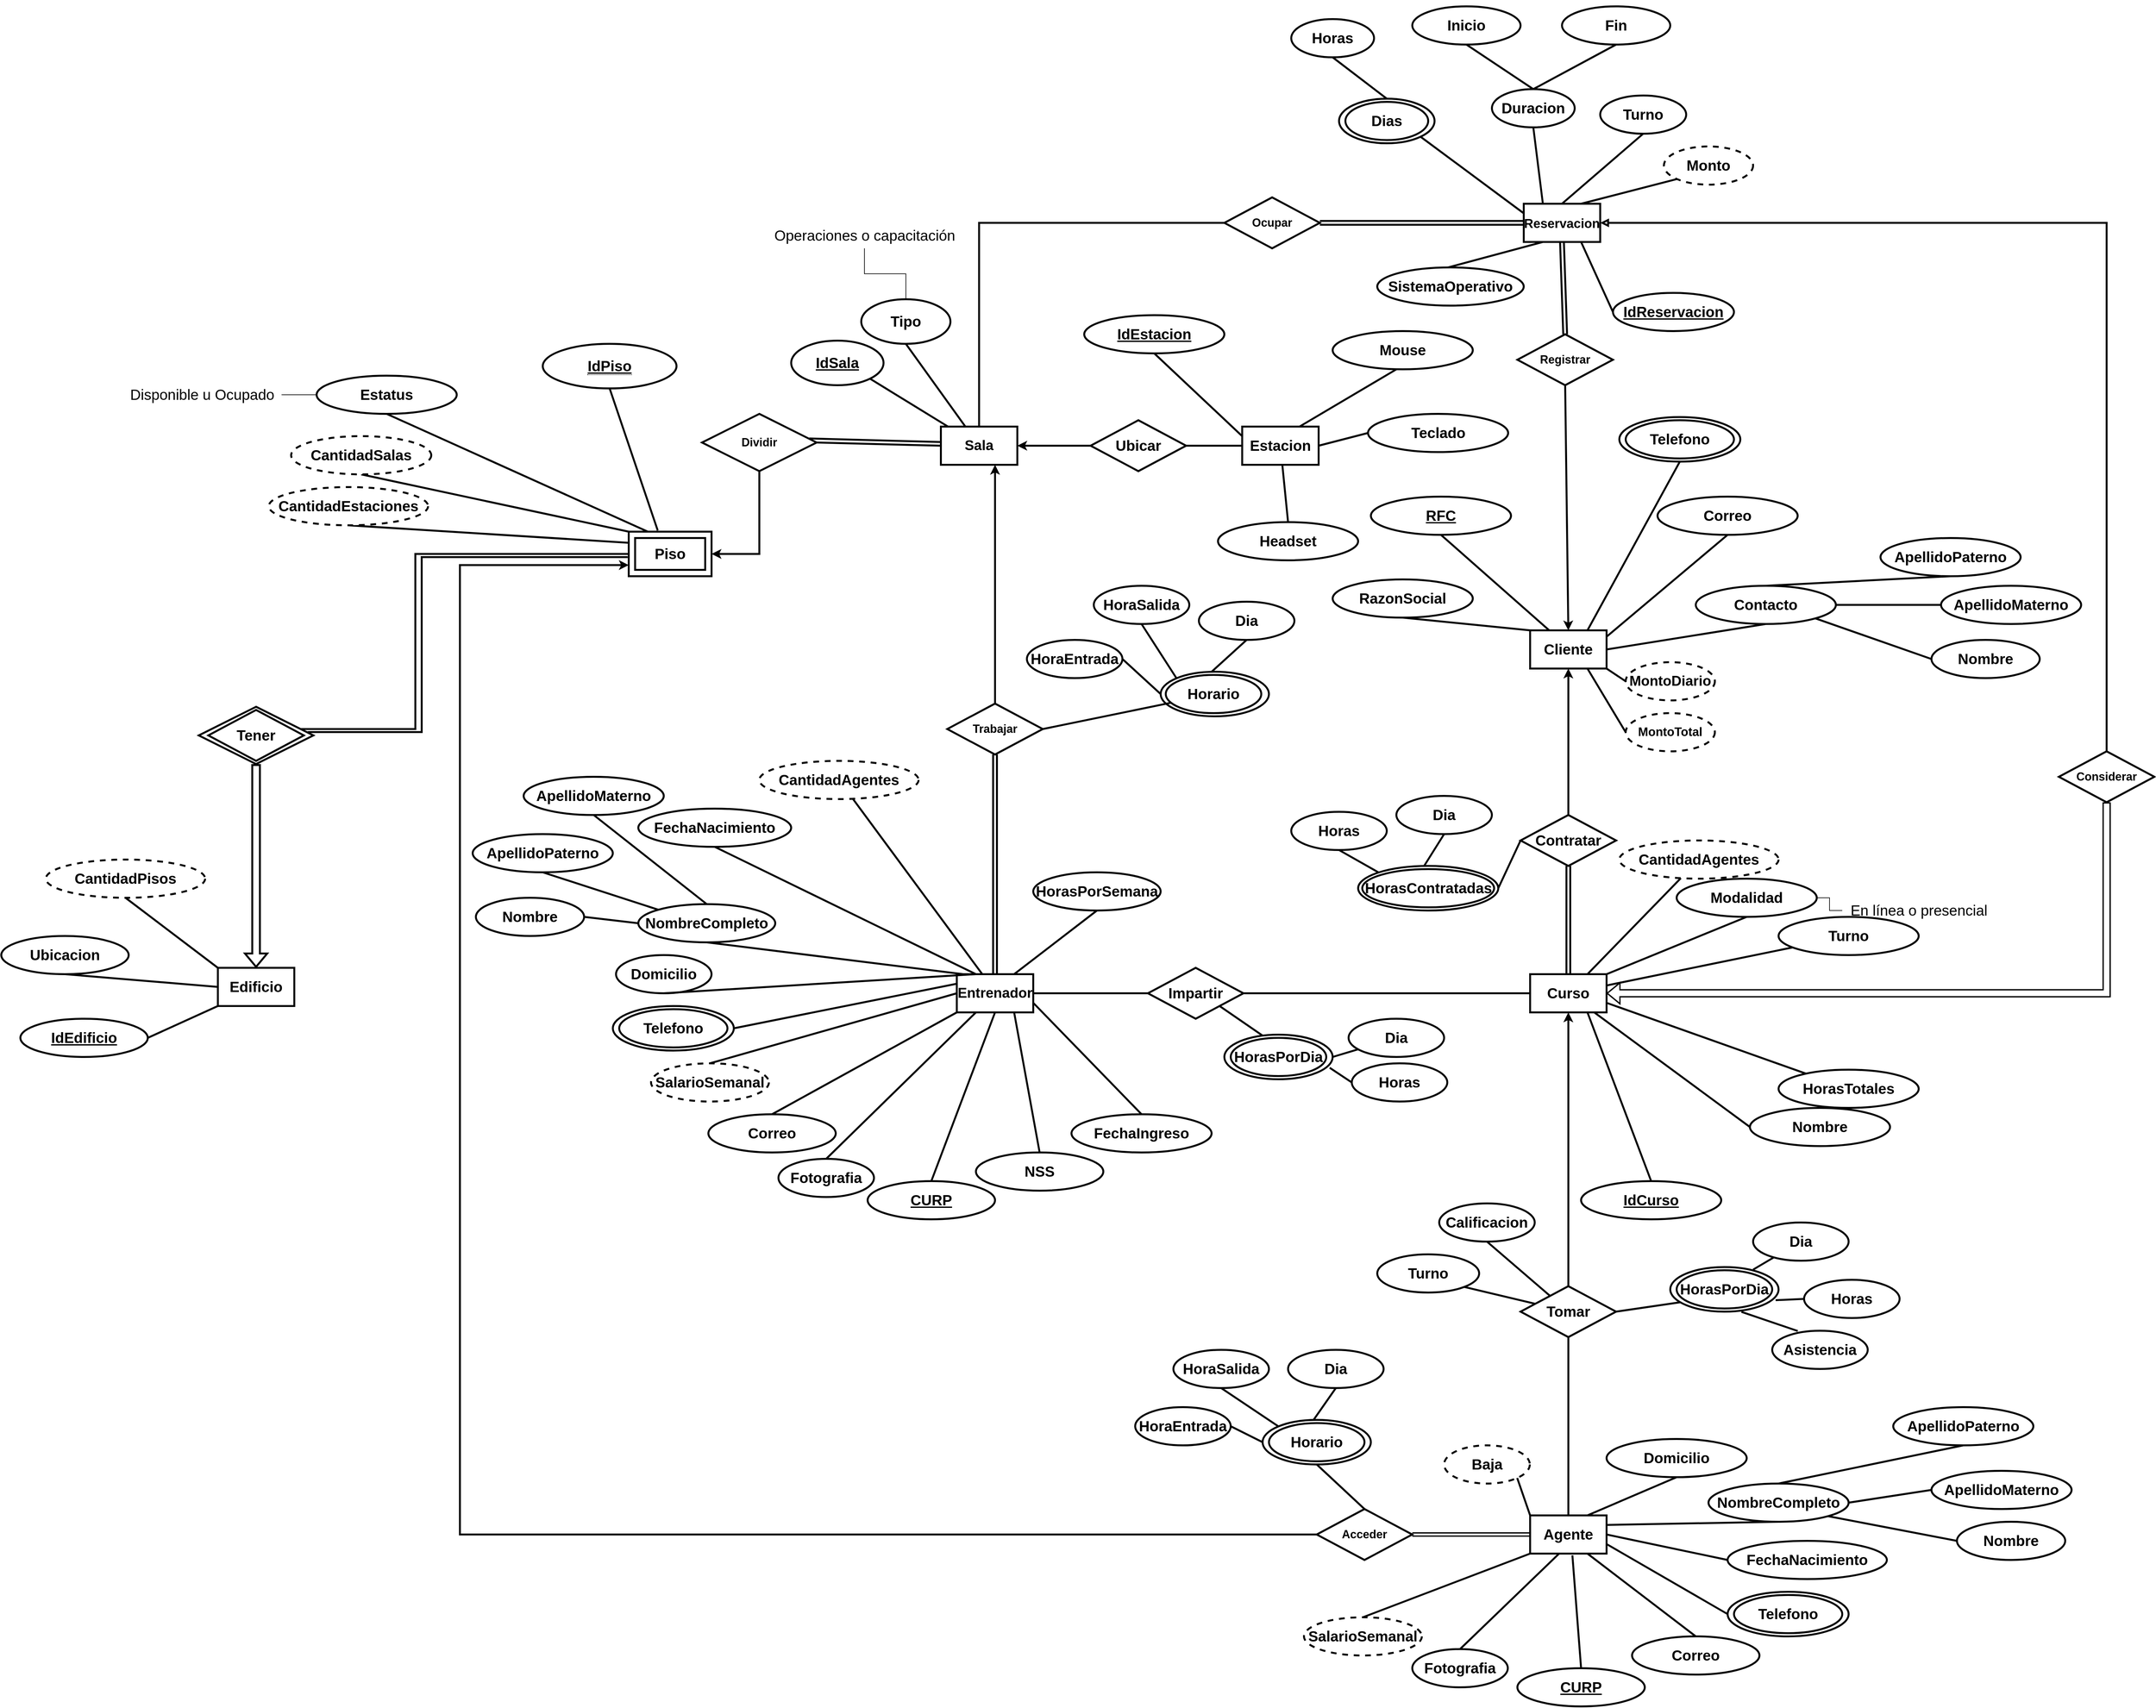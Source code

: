 <mxfile version="20.6.0" type="google"><diagram id="R2lEEEUBdFMjLlhIrx00" name="Page-1"><mxGraphModel grid="1" page="1" gridSize="10" guides="1" tooltips="1" connect="1" arrows="1" fold="1" pageScale="1" pageWidth="850" pageHeight="1100" math="0" shadow="0" extFonts="Permanent Marker^https://fonts.googleapis.com/css?family=Permanent+Marker"><root><mxCell id="0"/><mxCell id="1" parent="0"/><mxCell id="jJwOoZ3z-P2eVMtMrgPP-15" value="&lt;font style=&quot;font-size: 23px;&quot;&gt;Agente&lt;/font&gt;" style="rounded=0;whiteSpace=wrap;html=1;strokeWidth=3;fontStyle=1" vertex="1" parent="1"><mxGeometry x="3250" y="680" width="120" height="60" as="geometry"/></mxCell><mxCell id="jJwOoZ3z-P2eVMtMrgPP-16" value="&lt;font style=&quot;font-size: 23px;&quot;&gt;Edificio&lt;/font&gt;" style="rounded=0;whiteSpace=wrap;html=1;strokeWidth=3;fontStyle=1" vertex="1" parent="1"><mxGeometry x="1190" y="-180" width="120" height="60" as="geometry"/></mxCell><mxCell id="jJwOoZ3z-P2eVMtMrgPP-17" value="&lt;font style=&quot;font-size: 23px;&quot;&gt;Piso&lt;/font&gt;" style="rounded=0;whiteSpace=wrap;html=1;strokeWidth=3;fontStyle=1" vertex="1" parent="1"><mxGeometry x="1835" y="-865" width="130" height="70" as="geometry"/></mxCell><mxCell id="jJwOoZ3z-P2eVMtMrgPP-18" value="&lt;font style=&quot;font-size: 22px;&quot;&gt;Entrenador&lt;/font&gt;" style="rounded=0;whiteSpace=wrap;html=1;strokeWidth=3;fontStyle=1" vertex="1" parent="1"><mxGeometry x="2350" y="-170" width="120" height="60" as="geometry"/></mxCell><mxCell id="jJwOoZ3z-P2eVMtMrgPP-19" value="&lt;font style=&quot;font-size: 23px;&quot;&gt;Curso&lt;/font&gt;" style="rounded=0;whiteSpace=wrap;html=1;strokeWidth=3;fontStyle=1" vertex="1" parent="1"><mxGeometry x="3250" y="-170" width="120" height="60" as="geometry"/></mxCell><mxCell id="jJwOoZ3z-P2eVMtMrgPP-277" style="edgeStyle=none;rounded=0;orthogonalLoop=1;jettySize=auto;html=1;exitX=0.5;exitY=0;exitDx=0;exitDy=0;entryX=0.5;entryY=1;entryDx=0;entryDy=0;strokeWidth=3;fontSize=20;endArrow=none;endFill=0;startArrow=classic;startFill=1;" edge="1" parent="1" source="jJwOoZ3z-P2eVMtMrgPP-20" target="jJwOoZ3z-P2eVMtMrgPP-275"><mxGeometry relative="1" as="geometry"/></mxCell><mxCell id="jJwOoZ3z-P2eVMtMrgPP-20" value="&lt;font style=&quot;font-size: 23px;&quot;&gt;Cliente&lt;/font&gt;" style="rounded=0;whiteSpace=wrap;html=1;strokeWidth=3;fontStyle=1" vertex="1" parent="1"><mxGeometry x="3250" y="-710" width="120" height="60" as="geometry"/></mxCell><mxCell id="jJwOoZ3z-P2eVMtMrgPP-21" value="&lt;font style=&quot;font-size: 23px;&quot;&gt;Estacion&lt;/font&gt;" style="rounded=0;whiteSpace=wrap;html=1;strokeWidth=3;fontStyle=1" vertex="1" parent="1"><mxGeometry x="2798" y="-1030" width="120" height="60" as="geometry"/></mxCell><mxCell id="jJwOoZ3z-P2eVMtMrgPP-22" value="&lt;span style=&quot;font-size: 23px;&quot;&gt;Impartir&lt;/span&gt;" style="rhombus;whiteSpace=wrap;html=1;strokeWidth=3;fontSize=18;fontStyle=1" vertex="1" parent="1"><mxGeometry x="2650" y="-180" width="150" height="80" as="geometry"/></mxCell><mxCell id="jJwOoZ3z-P2eVMtMrgPP-23" value="" style="endArrow=none;html=1;rounded=0;fontSize=23;exitX=1;exitY=0.5;exitDx=0;exitDy=0;entryX=0;entryY=0.5;entryDx=0;entryDy=0;strokeWidth=3;fontStyle=1" edge="1" parent="1" source="jJwOoZ3z-P2eVMtMrgPP-18" target="jJwOoZ3z-P2eVMtMrgPP-22"><mxGeometry width="50" height="50" relative="1" as="geometry"><mxPoint x="3290" y="-110" as="sourcePoint"/><mxPoint x="3340" y="-160" as="targetPoint"/></mxGeometry></mxCell><mxCell id="jJwOoZ3z-P2eVMtMrgPP-24" value="" style="endArrow=none;html=1;rounded=0;fontSize=23;exitX=1;exitY=0.5;exitDx=0;exitDy=0;entryX=0;entryY=0.5;entryDx=0;entryDy=0;strokeWidth=3;fontStyle=1" edge="1" parent="1" source="jJwOoZ3z-P2eVMtMrgPP-22" target="jJwOoZ3z-P2eVMtMrgPP-19"><mxGeometry width="50" height="50" relative="1" as="geometry"><mxPoint x="3215" as="sourcePoint"/><mxPoint x="3370" as="targetPoint"/></mxGeometry></mxCell><mxCell id="jJwOoZ3z-P2eVMtMrgPP-25" value="&lt;span style=&quot;font-size: 23px;&quot;&gt;Contratar&lt;/span&gt;" style="rhombus;whiteSpace=wrap;html=1;strokeWidth=3;fontSize=18;fontStyle=1" vertex="1" parent="1"><mxGeometry x="3235" y="-420" width="150" height="80" as="geometry"/></mxCell><mxCell id="jJwOoZ3z-P2eVMtMrgPP-26" value="" style="endArrow=none;html=1;rounded=0;strokeWidth=3;fontSize=23;exitX=0.5;exitY=0;exitDx=0;exitDy=0;entryX=0.5;entryY=1;entryDx=0;entryDy=0;fontStyle=1;shape=link;" edge="1" parent="1" source="jJwOoZ3z-P2eVMtMrgPP-19" target="jJwOoZ3z-P2eVMtMrgPP-25"><mxGeometry width="50" height="50" relative="1" as="geometry"><mxPoint x="3440" y="-430" as="sourcePoint"/><mxPoint x="3430" y="-330" as="targetPoint"/></mxGeometry></mxCell><mxCell id="jJwOoZ3z-P2eVMtMrgPP-30" value="&lt;span style=&quot;font-size: 23px;&quot;&gt;Tomar&lt;/span&gt;" style="rhombus;whiteSpace=wrap;html=1;strokeWidth=3;fontSize=18;fontStyle=1" vertex="1" parent="1"><mxGeometry x="3235" y="320" width="150" height="80" as="geometry"/></mxCell><mxCell id="jJwOoZ3z-P2eVMtMrgPP-31" style="edgeStyle=orthogonalEdgeStyle;rounded=0;orthogonalLoop=1;jettySize=auto;html=1;exitX=1;exitY=0.5;exitDx=0;exitDy=0;entryX=0;entryY=0.5;entryDx=0;entryDy=0;endArrow=none;endFill=0;shape=link;strokeWidth=2;" edge="1" parent="1" source="jJwOoZ3z-P2eVMtMrgPP-32" target="jJwOoZ3z-P2eVMtMrgPP-15"><mxGeometry relative="1" as="geometry"/></mxCell><mxCell id="jJwOoZ3z-P2eVMtMrgPP-32" value="Acceder" style="rhombus;whiteSpace=wrap;html=1;strokeWidth=3;fontSize=18;fontStyle=1" vertex="1" parent="1"><mxGeometry x="2915" y="670" width="150" height="80" as="geometry"/></mxCell><mxCell id="jJwOoZ3z-P2eVMtMrgPP-33" value="" style="endArrow=classic;html=1;rounded=0;strokeWidth=3;fontSize=23;exitX=0;exitY=0.5;exitDx=0;exitDy=0;edgeStyle=elbowEdgeStyle;fontStyle=1;entryX=0;entryY=0.75;entryDx=0;entryDy=0;" edge="1" parent="1" source="jJwOoZ3z-P2eVMtMrgPP-32" target="jJwOoZ3z-P2eVMtMrgPP-17"><mxGeometry width="50" height="50" relative="1" as="geometry"><mxPoint x="3470" y="60" as="sourcePoint"/><mxPoint x="2090" y="-490" as="targetPoint"/><Array as="points"><mxPoint x="1570" y="670"/><mxPoint x="1540" y="570"/><mxPoint x="1450" y="90"/><mxPoint x="1880" y="-510"/><mxPoint x="1440" y="-510"/><mxPoint x="1440" y="480"/><mxPoint x="1850" y="110"/><mxPoint x="1880" y="390"/></Array></mxGeometry></mxCell><mxCell id="jJwOoZ3z-P2eVMtMrgPP-34" value="" style="endArrow=classic;html=1;rounded=0;strokeWidth=3;fontSize=23;exitX=0.5;exitY=0;exitDx=0;exitDy=0;entryX=0.5;entryY=1;entryDx=0;entryDy=0;edgeStyle=elbowEdgeStyle;elbow=vertical;fontStyle=1" edge="1" parent="1" source="jJwOoZ3z-P2eVMtMrgPP-30" target="jJwOoZ3z-P2eVMtMrgPP-19"><mxGeometry width="50" height="50" relative="1" as="geometry"><mxPoint x="3590" y="-70" as="sourcePoint"/><mxPoint x="3640" y="-120" as="targetPoint"/></mxGeometry></mxCell><mxCell id="jJwOoZ3z-P2eVMtMrgPP-35" value="" style="endArrow=none;html=1;rounded=0;strokeWidth=3;fontSize=23;exitX=0.5;exitY=0;exitDx=0;exitDy=0;entryX=0.5;entryY=1;entryDx=0;entryDy=0;fontStyle=1" edge="1" parent="1" source="jJwOoZ3z-P2eVMtMrgPP-15" target="jJwOoZ3z-P2eVMtMrgPP-30"><mxGeometry width="50" height="50" relative="1" as="geometry"><mxPoint x="3305" y="210" as="sourcePoint"/><mxPoint x="3295" y="500" as="targetPoint"/></mxGeometry></mxCell><mxCell id="jJwOoZ3z-P2eVMtMrgPP-36" value="NombreCompleto" style="ellipse;whiteSpace=wrap;html=1;strokeWidth=3;fontSize=23;fontStyle=1" vertex="1" parent="1"><mxGeometry x="1850" y="-280" width="215" height="60" as="geometry"/></mxCell><mxCell id="jJwOoZ3z-P2eVMtMrgPP-37" value="Domicilio" style="ellipse;whiteSpace=wrap;html=1;strokeWidth=3;fontSize=23;fontStyle=1" vertex="1" parent="1"><mxGeometry x="1815" y="-200" width="150" height="60" as="geometry"/></mxCell><mxCell id="jJwOoZ3z-P2eVMtMrgPP-38" value="FechaNacimiento" style="ellipse;whiteSpace=wrap;html=1;strokeWidth=3;fontSize=23;fontStyle=1" vertex="1" parent="1"><mxGeometry x="1850" y="-430" width="240" height="60" as="geometry"/></mxCell><mxCell id="jJwOoZ3z-P2eVMtMrgPP-39" value="" style="ellipse;whiteSpace=wrap;html=1;strokeWidth=3;fontSize=23;fontStyle=1" vertex="1" parent="1"><mxGeometry x="1810" y="-120" width="190" height="70" as="geometry"/></mxCell><mxCell id="jJwOoZ3z-P2eVMtMrgPP-40" value="Telefono" style="ellipse;whiteSpace=wrap;html=1;strokeWidth=3;fontSize=23;fontStyle=1" vertex="1" parent="1"><mxGeometry x="1820" y="-115" width="170" height="60" as="geometry"/></mxCell><mxCell id="jJwOoZ3z-P2eVMtMrgPP-41" value="Correo" style="ellipse;whiteSpace=wrap;html=1;strokeWidth=3;fontSize=23;fontStyle=1" vertex="1" parent="1"><mxGeometry x="1960" y="50" width="200" height="60" as="geometry"/></mxCell><mxCell id="jJwOoZ3z-P2eVMtMrgPP-42" value="&lt;u&gt;CURP&lt;/u&gt;" style="ellipse;whiteSpace=wrap;html=1;strokeWidth=3;fontSize=23;fontStyle=1" vertex="1" parent="1"><mxGeometry x="2210" y="155" width="200" height="60" as="geometry"/></mxCell><mxCell id="jJwOoZ3z-P2eVMtMrgPP-43" value="NSS" style="ellipse;whiteSpace=wrap;html=1;strokeWidth=3;fontSize=23;fontStyle=1" vertex="1" parent="1"><mxGeometry x="2380" y="110" width="200" height="60" as="geometry"/></mxCell><mxCell id="jJwOoZ3z-P2eVMtMrgPP-44" value="Fotografia" style="ellipse;whiteSpace=wrap;html=1;strokeWidth=3;fontSize=23;fontStyle=1" vertex="1" parent="1"><mxGeometry x="2070" y="120" width="150" height="60" as="geometry"/></mxCell><mxCell id="jJwOoZ3z-P2eVMtMrgPP-45" value="SalarioSemanal" style="ellipse;whiteSpace=wrap;html=1;strokeWidth=3;fontSize=23;fontStyle=1;dashed=1;" vertex="1" parent="1"><mxGeometry x="1870" y="-30" width="185" height="60" as="geometry"/></mxCell><mxCell id="jJwOoZ3z-P2eVMtMrgPP-46" value="" style="endArrow=none;html=1;rounded=0;strokeWidth=3;fontSize=23;elbow=vertical;entryX=0.25;entryY=0;entryDx=0;entryDy=0;exitX=0.5;exitY=1;exitDx=0;exitDy=0;fontStyle=1" edge="1" parent="1" source="jJwOoZ3z-P2eVMtMrgPP-38" target="jJwOoZ3z-P2eVMtMrgPP-18"><mxGeometry width="50" height="50" relative="1" as="geometry"><mxPoint x="2470" y="120" as="sourcePoint"/><mxPoint x="2510" y="70" as="targetPoint"/></mxGeometry></mxCell><mxCell id="jJwOoZ3z-P2eVMtMrgPP-47" value="" style="endArrow=none;html=1;rounded=0;strokeWidth=3;fontSize=23;elbow=vertical;entryX=0.5;entryY=1;entryDx=0;entryDy=0;fontStyle=1" edge="1" parent="1" target="jJwOoZ3z-P2eVMtMrgPP-36"><mxGeometry width="50" height="50" relative="1" as="geometry"><mxPoint x="2360" y="-170" as="sourcePoint"/><mxPoint x="2415" y="-150" as="targetPoint"/></mxGeometry></mxCell><mxCell id="jJwOoZ3z-P2eVMtMrgPP-48" value="" style="endArrow=none;html=1;rounded=0;strokeWidth=3;fontSize=23;elbow=vertical;entryX=0.5;entryY=1;entryDx=0;entryDy=0;exitX=0.25;exitY=0;exitDx=0;exitDy=0;fontStyle=1" edge="1" parent="1" source="jJwOoZ3z-P2eVMtMrgPP-18" target="jJwOoZ3z-P2eVMtMrgPP-37"><mxGeometry width="50" height="50" relative="1" as="geometry"><mxPoint x="2410" y="-140" as="sourcePoint"/><mxPoint x="2260" y="-300" as="targetPoint"/></mxGeometry></mxCell><mxCell id="jJwOoZ3z-P2eVMtMrgPP-49" value="" style="endArrow=none;html=1;rounded=0;strokeWidth=3;fontSize=23;elbow=vertical;entryX=1;entryY=0.5;entryDx=0;entryDy=0;exitX=0;exitY=0.25;exitDx=0;exitDy=0;fontStyle=1" edge="1" parent="1" source="jJwOoZ3z-P2eVMtMrgPP-18" target="jJwOoZ3z-P2eVMtMrgPP-39"><mxGeometry width="50" height="50" relative="1" as="geometry"><mxPoint x="2415" y="-150.0" as="sourcePoint"/><mxPoint x="2095" y="-240.0" as="targetPoint"/></mxGeometry></mxCell><mxCell id="jJwOoZ3z-P2eVMtMrgPP-50" value="" style="endArrow=none;html=1;rounded=0;strokeWidth=3;fontSize=23;elbow=vertical;entryX=0.5;entryY=0;entryDx=0;entryDy=0;exitX=0;exitY=0.5;exitDx=0;exitDy=0;fontStyle=1" edge="1" parent="1" source="jJwOoZ3z-P2eVMtMrgPP-18" target="jJwOoZ3z-P2eVMtMrgPP-45"><mxGeometry width="50" height="50" relative="1" as="geometry"><mxPoint x="2355" y="-150.0" as="sourcePoint"/><mxPoint x="2090" y="-155.0" as="targetPoint"/></mxGeometry></mxCell><mxCell id="jJwOoZ3z-P2eVMtMrgPP-51" value="" style="endArrow=none;html=1;rounded=0;strokeWidth=3;fontSize=23;elbow=vertical;entryX=0.5;entryY=0;entryDx=0;entryDy=0;exitX=0;exitY=1;exitDx=0;exitDy=0;fontStyle=1" edge="1" parent="1" source="jJwOoZ3z-P2eVMtMrgPP-18" target="jJwOoZ3z-P2eVMtMrgPP-41"><mxGeometry width="50" height="50" relative="1" as="geometry"><mxPoint x="2355" y="-120.0" as="sourcePoint"/><mxPoint x="2090.0" y="-60.0" as="targetPoint"/></mxGeometry></mxCell><mxCell id="jJwOoZ3z-P2eVMtMrgPP-52" value="" style="endArrow=none;html=1;rounded=0;strokeWidth=3;fontSize=23;elbow=vertical;entryX=0.5;entryY=0;entryDx=0;entryDy=0;exitX=0.25;exitY=1;exitDx=0;exitDy=0;fontStyle=1" edge="1" parent="1" source="jJwOoZ3z-P2eVMtMrgPP-18" target="jJwOoZ3z-P2eVMtMrgPP-44"><mxGeometry width="50" height="50" relative="1" as="geometry"><mxPoint x="2355" y="-90.0" as="sourcePoint"/><mxPoint x="2095" as="targetPoint"/></mxGeometry></mxCell><mxCell id="jJwOoZ3z-P2eVMtMrgPP-53" value="" style="endArrow=none;html=1;rounded=0;strokeWidth=3;fontSize=23;elbow=vertical;entryX=0.5;entryY=0;entryDx=0;entryDy=0;exitX=0.5;exitY=1;exitDx=0;exitDy=0;fontStyle=1" edge="1" parent="1" source="jJwOoZ3z-P2eVMtMrgPP-18" target="jJwOoZ3z-P2eVMtMrgPP-42"><mxGeometry width="50" height="50" relative="1" as="geometry"><mxPoint x="2440" y="-30" as="sourcePoint"/><mxPoint x="2155" y="80" as="targetPoint"/></mxGeometry></mxCell><mxCell id="jJwOoZ3z-P2eVMtMrgPP-54" value="" style="endArrow=none;html=1;rounded=0;strokeWidth=3;fontSize=23;elbow=vertical;entryX=0.5;entryY=0;entryDx=0;entryDy=0;exitX=0.75;exitY=1;exitDx=0;exitDy=0;fontStyle=1" edge="1" parent="1" source="jJwOoZ3z-P2eVMtMrgPP-18" target="jJwOoZ3z-P2eVMtMrgPP-43"><mxGeometry width="50" height="50" relative="1" as="geometry"><mxPoint x="2415" y="-90.0" as="sourcePoint"/><mxPoint x="2290" y="160" as="targetPoint"/></mxGeometry></mxCell><mxCell id="jJwOoZ3z-P2eVMtMrgPP-55" value="FechaIngreso" style="ellipse;whiteSpace=wrap;html=1;strokeWidth=3;fontSize=23;fontStyle=1" vertex="1" parent="1"><mxGeometry x="2530" y="50" width="220" height="60" as="geometry"/></mxCell><mxCell id="jJwOoZ3z-P2eVMtMrgPP-56" value="" style="endArrow=none;html=1;rounded=0;strokeWidth=3;fontSize=23;elbow=vertical;entryX=0.5;entryY=0;entryDx=0;entryDy=0;exitX=1;exitY=0.75;exitDx=0;exitDy=0;fontStyle=1" edge="1" parent="1" source="jJwOoZ3z-P2eVMtMrgPP-18" target="jJwOoZ3z-P2eVMtMrgPP-55"><mxGeometry width="50" height="50" relative="1" as="geometry"><mxPoint x="2450" y="-100" as="sourcePoint"/><mxPoint x="2630" y="50" as="targetPoint"/></mxGeometry></mxCell><mxCell id="jJwOoZ3z-P2eVMtMrgPP-57" value="" style="endArrow=none;html=1;rounded=0;strokeWidth=3;fontSize=23;elbow=vertical;entryX=0.387;entryY=0.033;entryDx=0;entryDy=0;exitX=1;exitY=1;exitDx=0;exitDy=0;fontStyle=1;entryPerimeter=0;" edge="1" parent="1" source="jJwOoZ3z-P2eVMtMrgPP-22" target="jJwOoZ3z-P2eVMtMrgPP-201"><mxGeometry width="50" height="50" relative="1" as="geometry"><mxPoint x="2390" y="-115.0" as="sourcePoint"/><mxPoint x="2845" y="-50" as="targetPoint"/></mxGeometry></mxCell><mxCell id="jJwOoZ3z-P2eVMtMrgPP-58" value="Domicilio" style="ellipse;whiteSpace=wrap;html=1;strokeWidth=3;fontSize=23;fontStyle=1" vertex="1" parent="1"><mxGeometry x="3370" y="560" width="220" height="60" as="geometry"/></mxCell><mxCell id="jJwOoZ3z-P2eVMtMrgPP-59" value="NombreCompleto" style="ellipse;whiteSpace=wrap;html=1;strokeWidth=3;fontSize=23;fontStyle=1" vertex="1" parent="1"><mxGeometry x="3530" y="630" width="220" height="60" as="geometry"/></mxCell><mxCell id="jJwOoZ3z-P2eVMtMrgPP-60" value="FechaNacimiento" style="ellipse;whiteSpace=wrap;html=1;strokeWidth=3;fontSize=23;fontStyle=1" vertex="1" parent="1"><mxGeometry x="3560" y="720" width="250" height="60" as="geometry"/></mxCell><mxCell id="jJwOoZ3z-P2eVMtMrgPP-61" value="Turno" style="ellipse;whiteSpace=wrap;html=1;strokeWidth=3;fontSize=23;fontStyle=1" vertex="1" parent="1"><mxGeometry x="3010" y="270" width="160" height="60" as="geometry"/></mxCell><mxCell id="jJwOoZ3z-P2eVMtMrgPP-62" value="Correo" style="ellipse;whiteSpace=wrap;html=1;strokeWidth=3;fontSize=23;fontStyle=1" vertex="1" parent="1"><mxGeometry x="3410" y="870" width="200" height="60" as="geometry"/></mxCell><mxCell id="jJwOoZ3z-P2eVMtMrgPP-63" value="&lt;u&gt;CURP&lt;/u&gt;" style="ellipse;whiteSpace=wrap;html=1;strokeWidth=3;fontSize=23;fontStyle=1" vertex="1" parent="1"><mxGeometry x="3230" y="920" width="200" height="60" as="geometry"/></mxCell><mxCell id="jJwOoZ3z-P2eVMtMrgPP-64" value="Fotografia" style="ellipse;whiteSpace=wrap;html=1;strokeWidth=3;fontSize=23;fontStyle=1" vertex="1" parent="1"><mxGeometry x="3065" y="890" width="150" height="60" as="geometry"/></mxCell><mxCell id="jJwOoZ3z-P2eVMtMrgPP-65" value="" style="endArrow=none;html=1;rounded=0;strokeWidth=3;fontSize=23;entryX=0.5;entryY=1;entryDx=0;entryDy=0;exitX=0.75;exitY=0;exitDx=0;exitDy=0;fontStyle=1" edge="1" parent="1" source="jJwOoZ3z-P2eVMtMrgPP-15" target="jJwOoZ3z-P2eVMtMrgPP-58"><mxGeometry width="50" height="50" relative="1" as="geometry"><mxPoint x="3330" y="640" as="sourcePoint"/><mxPoint x="3330.0" y="280" as="targetPoint"/></mxGeometry></mxCell><mxCell id="jJwOoZ3z-P2eVMtMrgPP-66" value="" style="endArrow=none;html=1;rounded=0;strokeWidth=3;fontSize=23;entryX=0.5;entryY=1;entryDx=0;entryDy=0;exitX=1;exitY=0.25;exitDx=0;exitDy=0;fontStyle=1" edge="1" parent="1" source="jJwOoZ3z-P2eVMtMrgPP-15" target="jJwOoZ3z-P2eVMtMrgPP-59"><mxGeometry width="50" height="50" relative="1" as="geometry"><mxPoint x="3350" y="690" as="sourcePoint"/><mxPoint x="3490" y="630" as="targetPoint"/></mxGeometry></mxCell><mxCell id="jJwOoZ3z-P2eVMtMrgPP-67" value="" style="endArrow=none;html=1;rounded=0;strokeWidth=3;fontSize=23;entryX=0;entryY=0.5;entryDx=0;entryDy=0;exitX=1;exitY=0.5;exitDx=0;exitDy=0;fontStyle=1" edge="1" parent="1" source="jJwOoZ3z-P2eVMtMrgPP-15" target="jJwOoZ3z-P2eVMtMrgPP-60"><mxGeometry width="50" height="50" relative="1" as="geometry"><mxPoint x="3380" y="705" as="sourcePoint"/><mxPoint x="3650" y="700" as="targetPoint"/></mxGeometry></mxCell><mxCell id="jJwOoZ3z-P2eVMtMrgPP-68" value="" style="endArrow=none;html=1;rounded=0;strokeWidth=3;fontSize=23;entryX=0.553;entryY=1.045;entryDx=0;entryDy=0;exitX=0.5;exitY=0;exitDx=0;exitDy=0;entryPerimeter=0;fontStyle=1" edge="1" parent="1" source="jJwOoZ3z-P2eVMtMrgPP-63" target="jJwOoZ3z-P2eVMtMrgPP-15"><mxGeometry width="50" height="50" relative="1" as="geometry"><mxPoint x="3380" y="720" as="sourcePoint"/><mxPoint x="3570" y="760" as="targetPoint"/></mxGeometry></mxCell><mxCell id="jJwOoZ3z-P2eVMtMrgPP-69" value="" style="endArrow=none;html=1;rounded=0;strokeWidth=3;fontSize=23;entryX=0.5;entryY=0;entryDx=0;entryDy=0;exitX=0.75;exitY=1;exitDx=0;exitDy=0;fontStyle=1" edge="1" parent="1" source="jJwOoZ3z-P2eVMtMrgPP-15" target="jJwOoZ3z-P2eVMtMrgPP-62"><mxGeometry width="50" height="50" relative="1" as="geometry"><mxPoint x="3390" y="730" as="sourcePoint"/><mxPoint x="3580" y="770" as="targetPoint"/></mxGeometry></mxCell><mxCell id="jJwOoZ3z-P2eVMtMrgPP-70" value="" style="endArrow=none;html=1;rounded=0;strokeWidth=3;fontSize=23;exitX=1;exitY=0.75;exitDx=0;exitDy=0;entryX=0;entryY=0.5;entryDx=0;entryDy=0;fontStyle=1" edge="1" parent="1" source="jJwOoZ3z-P2eVMtMrgPP-15" target="jJwOoZ3z-P2eVMtMrgPP-72"><mxGeometry width="50" height="50" relative="1" as="geometry"><mxPoint x="3400" y="740" as="sourcePoint"/><mxPoint x="3550" y="820" as="targetPoint"/></mxGeometry></mxCell><mxCell id="jJwOoZ3z-P2eVMtMrgPP-71" value="" style="endArrow=none;html=1;rounded=0;strokeWidth=3;fontSize=23;entryX=0.5;entryY=0;entryDx=0;entryDy=0;exitX=0.383;exitY=0.993;exitDx=0;exitDy=0;exitPerimeter=0;fontStyle=1" edge="1" parent="1" source="jJwOoZ3z-P2eVMtMrgPP-15" target="jJwOoZ3z-P2eVMtMrgPP-64"><mxGeometry width="50" height="50" relative="1" as="geometry"><mxPoint x="3410" y="750" as="sourcePoint"/><mxPoint x="3600" y="790" as="targetPoint"/></mxGeometry></mxCell><mxCell id="jJwOoZ3z-P2eVMtMrgPP-72" value="" style="ellipse;whiteSpace=wrap;html=1;strokeWidth=3;fontSize=23;fontStyle=1" vertex="1" parent="1"><mxGeometry x="3560" y="800" width="190" height="70" as="geometry"/></mxCell><mxCell id="jJwOoZ3z-P2eVMtMrgPP-73" value="Telefono" style="ellipse;whiteSpace=wrap;html=1;strokeWidth=3;fontSize=23;fontStyle=1" vertex="1" parent="1"><mxGeometry x="3570" y="805" width="170" height="60" as="geometry"/></mxCell><mxCell id="jJwOoZ3z-P2eVMtMrgPP-74" value="" style="endArrow=none;html=1;rounded=0;strokeWidth=3;fontSize=23;elbow=vertical;exitX=1;exitY=1;exitDx=0;exitDy=0;fontStyle=1" edge="1" parent="1" source="jJwOoZ3z-P2eVMtMrgPP-61" target="jJwOoZ3z-P2eVMtMrgPP-30"><mxGeometry width="50" height="50" relative="1" as="geometry"><mxPoint x="2772.5" y="-110" as="sourcePoint"/><mxPoint x="2855" y="-40" as="targetPoint"/></mxGeometry></mxCell><mxCell id="jJwOoZ3z-P2eVMtMrgPP-75" value="Ubicacion" style="ellipse;whiteSpace=wrap;html=1;strokeWidth=3;fontSize=23;fontStyle=1" vertex="1" parent="1"><mxGeometry x="850" y="-230" width="200" height="60" as="geometry"/></mxCell><mxCell id="jJwOoZ3z-P2eVMtMrgPP-76" value="" style="endArrow=none;html=1;rounded=0;strokeWidth=3;fontSize=23;elbow=vertical;entryX=0.5;entryY=1;entryDx=0;entryDy=0;exitX=0;exitY=0.5;exitDx=0;exitDy=0;fontStyle=1" edge="1" parent="1" source="jJwOoZ3z-P2eVMtMrgPP-16" target="jJwOoZ3z-P2eVMtMrgPP-75"><mxGeometry width="50" height="50" relative="1" as="geometry"><mxPoint x="1735" y="-840" as="sourcePoint"/><mxPoint x="1605" y="-580" as="targetPoint"/></mxGeometry></mxCell><mxCell id="jJwOoZ3z-P2eVMtMrgPP-77" value="" style="endArrow=none;html=1;rounded=0;strokeWidth=3;fontSize=23;elbow=vertical;entryX=0.5;entryY=1;entryDx=0;entryDy=0;exitX=0;exitY=0;exitDx=0;exitDy=0;fontStyle=1" edge="1" parent="1" source="jJwOoZ3z-P2eVMtMrgPP-16" target="jJwOoZ3z-P2eVMtMrgPP-151"><mxGeometry width="50" height="50" relative="1" as="geometry"><mxPoint x="2025" y="-240" as="sourcePoint"/><mxPoint x="1450" y="-230" as="targetPoint"/></mxGeometry></mxCell><mxCell id="jJwOoZ3z-P2eVMtMrgPP-78" value="" style="endArrow=none;html=1;rounded=0;strokeWidth=3;fontSize=23;elbow=vertical;entryX=0;entryY=0;entryDx=0;entryDy=0;exitX=0.5;exitY=1;exitDx=0;exitDy=0;fontStyle=1" edge="1" parent="1" source="jJwOoZ3z-P2eVMtMrgPP-87" target="jJwOoZ3z-P2eVMtMrgPP-17"><mxGeometry width="50" height="50" relative="1" as="geometry"><mxPoint x="1575" y="-945" as="sourcePoint"/><mxPoint x="1540" y="-475" as="targetPoint"/></mxGeometry></mxCell><mxCell id="jJwOoZ3z-P2eVMtMrgPP-79" value="" style="endArrow=none;html=1;rounded=0;strokeWidth=3;fontSize=23;elbow=vertical;entryX=0;entryY=0.25;entryDx=0;entryDy=0;exitX=0.5;exitY=1;exitDx=0;exitDy=0;fontStyle=1" edge="1" parent="1" source="jJwOoZ3z-P2eVMtMrgPP-88" target="jJwOoZ3z-P2eVMtMrgPP-17"><mxGeometry width="50" height="50" relative="1" as="geometry"><mxPoint x="1505" y="-865" as="sourcePoint"/><mxPoint x="1890" y="-855" as="targetPoint"/></mxGeometry></mxCell><mxCell id="jJwOoZ3z-P2eVMtMrgPP-80" value="&lt;span style=&quot;font-size: 23px;&quot;&gt;Tener&lt;/span&gt;" style="rhombus;whiteSpace=wrap;html=1;strokeWidth=3;fontSize=18;fontStyle=1" vertex="1" parent="1"><mxGeometry x="1160" y="-590" width="180" height="90" as="geometry"/></mxCell><mxCell id="jJwOoZ3z-P2eVMtMrgPP-81" value="" style="endArrow=classic;html=1;rounded=0;strokeWidth=3;fontSize=23;exitX=0.5;exitY=1;exitDx=0;exitDy=0;edgeStyle=orthogonalEdgeStyle;elbow=vertical;fontStyle=1;entryX=0.5;entryY=0;entryDx=0;entryDy=0;shape=flexArrow;" edge="1" parent="1" source="jJwOoZ3z-P2eVMtMrgPP-80" target="jJwOoZ3z-P2eVMtMrgPP-16"><mxGeometry width="50" height="50" relative="1" as="geometry"><mxPoint x="1540" y="510" as="sourcePoint"/><mxPoint x="1290" y="-250" as="targetPoint"/></mxGeometry></mxCell><mxCell id="jJwOoZ3z-P2eVMtMrgPP-82" value="&lt;span style=&quot;font-size: 23px;&quot;&gt;Tener&lt;/span&gt;" style="rhombus;whiteSpace=wrap;html=1;strokeWidth=3;fontSize=18;fontStyle=1" vertex="1" parent="1"><mxGeometry x="1175" y="-585" width="150" height="80" as="geometry"/></mxCell><mxCell id="jJwOoZ3z-P2eVMtMrgPP-83" value="&lt;font style=&quot;font-size: 23px;&quot;&gt;Piso&lt;/font&gt;" style="rounded=0;whiteSpace=wrap;html=1;strokeWidth=3;fontStyle=1" vertex="1" parent="1"><mxGeometry x="1845" y="-855" width="110" height="50" as="geometry"/></mxCell><mxCell id="jJwOoZ3z-P2eVMtMrgPP-84" style="edgeStyle=orthogonalEdgeStyle;rounded=0;orthogonalLoop=1;jettySize=auto;html=1;exitX=0;exitY=0.5;exitDx=0;exitDy=0;endArrow=none;endFill=0;" edge="1" parent="1" source="jJwOoZ3z-P2eVMtMrgPP-85" target="jJwOoZ3z-P2eVMtMrgPP-229"><mxGeometry relative="1" as="geometry"/></mxCell><mxCell id="jJwOoZ3z-P2eVMtMrgPP-85" value="Estatus" style="ellipse;whiteSpace=wrap;html=1;strokeWidth=3;fontSize=23;fontStyle=1" vertex="1" parent="1"><mxGeometry x="1345" y="-1110" width="220" height="60" as="geometry"/></mxCell><mxCell id="jJwOoZ3z-P2eVMtMrgPP-86" value="" style="endArrow=none;html=1;rounded=0;strokeWidth=3;fontSize=23;elbow=vertical;exitX=0.5;exitY=1;exitDx=0;exitDy=0;fontStyle=1" edge="1" parent="1" source="jJwOoZ3z-P2eVMtMrgPP-85"><mxGeometry width="50" height="50" relative="1" as="geometry"><mxPoint x="1790" y="-995" as="sourcePoint"/><mxPoint x="1865" y="-865" as="targetPoint"/></mxGeometry></mxCell><mxCell id="jJwOoZ3z-P2eVMtMrgPP-87" value="&lt;span style=&quot;&quot;&gt;&lt;font style=&quot;font-size: 23px;&quot;&gt;CantidadSalas&lt;/font&gt;&lt;/span&gt;" style="ellipse;whiteSpace=wrap;html=1;align=center;strokeWidth=3;fontSize=16;fontStyle=1;dashed=1;" vertex="1" parent="1"><mxGeometry x="1305" y="-1015" width="220" height="60" as="geometry"/></mxCell><mxCell id="jJwOoZ3z-P2eVMtMrgPP-88" value="&lt;span style=&quot;&quot;&gt;&lt;font style=&quot;font-size: 23px;&quot;&gt;CantidadEstaciones&lt;/font&gt;&lt;/span&gt;" style="ellipse;whiteSpace=wrap;html=1;align=center;strokeWidth=3;fontSize=16;fontStyle=1;dashed=1;" vertex="1" parent="1"><mxGeometry x="1270" y="-935" width="250" height="60" as="geometry"/></mxCell><mxCell id="jJwOoZ3z-P2eVMtMrgPP-90" value="Mouse" style="ellipse;whiteSpace=wrap;html=1;strokeWidth=3;fontSize=23;fontStyle=1" vertex="1" parent="1"><mxGeometry x="2940" y="-1180" width="220" height="60" as="geometry"/></mxCell><mxCell id="jJwOoZ3z-P2eVMtMrgPP-91" value="Teclado" style="ellipse;whiteSpace=wrap;html=1;strokeWidth=3;fontSize=23;fontStyle=1" vertex="1" parent="1"><mxGeometry x="2995.5" y="-1050" width="220" height="60" as="geometry"/></mxCell><mxCell id="jJwOoZ3z-P2eVMtMrgPP-92" value="Headset" style="ellipse;whiteSpace=wrap;html=1;strokeWidth=3;fontSize=23;fontStyle=1" vertex="1" parent="1"><mxGeometry x="2760" y="-880" width="220" height="60" as="geometry"/></mxCell><mxCell id="jJwOoZ3z-P2eVMtMrgPP-94" value="" style="endArrow=none;html=1;rounded=0;strokeWidth=3;fontSize=23;elbow=vertical;exitX=0.5;exitY=0;exitDx=0;exitDy=0;fontStyle=1" edge="1" parent="1" source="jJwOoZ3z-P2eVMtMrgPP-92" target="jJwOoZ3z-P2eVMtMrgPP-21"><mxGeometry width="50" height="50" relative="1" as="geometry"><mxPoint x="2888" y="-650" as="sourcePoint"/><mxPoint x="2770" y="-950" as="targetPoint"/></mxGeometry></mxCell><mxCell id="jJwOoZ3z-P2eVMtMrgPP-95" value="" style="endArrow=none;html=1;rounded=0;strokeWidth=3;fontSize=23;elbow=vertical;exitX=0.455;exitY=1;exitDx=0;exitDy=0;entryX=0.75;entryY=0;entryDx=0;entryDy=0;exitPerimeter=0;fontStyle=1" edge="1" parent="1" source="jJwOoZ3z-P2eVMtMrgPP-90" target="jJwOoZ3z-P2eVMtMrgPP-21"><mxGeometry width="50" height="50" relative="1" as="geometry"><mxPoint x="3043" y="-770" as="sourcePoint"/><mxPoint x="3073" y="-580" as="targetPoint"/></mxGeometry></mxCell><mxCell id="jJwOoZ3z-P2eVMtMrgPP-96" value="" style="endArrow=none;html=1;rounded=0;strokeWidth=3;fontSize=23;elbow=vertical;exitX=0;exitY=0.5;exitDx=0;exitDy=0;entryX=1;entryY=0.5;entryDx=0;entryDy=0;fontStyle=1" edge="1" parent="1" source="jJwOoZ3z-P2eVMtMrgPP-91" target="jJwOoZ3z-P2eVMtMrgPP-21"><mxGeometry width="50" height="50" relative="1" as="geometry"><mxPoint x="3203.1" y="-660" as="sourcePoint"/><mxPoint x="3103" y="-580" as="targetPoint"/></mxGeometry></mxCell><mxCell id="jJwOoZ3z-P2eVMtMrgPP-97" value="&lt;div&gt;Trabajar&lt;/div&gt;" style="rhombus;whiteSpace=wrap;html=1;strokeWidth=3;fontSize=18;fontStyle=1" vertex="1" parent="1"><mxGeometry x="2335" y="-595" width="150" height="80" as="geometry"/></mxCell><mxCell id="jJwOoZ3z-P2eVMtMrgPP-98" value="&amp;nbsp;" style="endArrow=classic;html=1;rounded=0;strokeWidth=3;fontSize=23;edgeStyle=orthogonalEdgeStyle;elbow=vertical;exitX=0.5;exitY=0;exitDx=0;exitDy=0;fontStyle=1;" edge="1" parent="1" source="jJwOoZ3z-P2eVMtMrgPP-97" target="jJwOoZ3z-P2eVMtMrgPP-150"><mxGeometry x="-0.531" y="-201" width="50" height="50" relative="1" as="geometry"><mxPoint x="2670" y="-410" as="sourcePoint"/><mxPoint x="2409.18" y="-964.09" as="targetPoint"/><Array as="points"><mxPoint x="2410" y="-950"/><mxPoint x="2410" y="-950"/></Array><mxPoint x="89" y="21" as="offset"/></mxGeometry></mxCell><mxCell id="jJwOoZ3z-P2eVMtMrgPP-99" value="" style="endArrow=none;html=1;rounded=0;fontSize=23;exitX=0.5;exitY=1;exitDx=0;exitDy=0;strokeWidth=3;entryX=0.5;entryY=0;entryDx=0;entryDy=0;fontStyle=1;shape=link;" edge="1" parent="1" source="jJwOoZ3z-P2eVMtMrgPP-97" target="jJwOoZ3z-P2eVMtMrgPP-18"><mxGeometry width="50" height="50" relative="1" as="geometry"><mxPoint x="2480" y="-130" as="sourcePoint"/><mxPoint x="2430" y="-180" as="targetPoint"/></mxGeometry></mxCell><mxCell id="jJwOoZ3z-P2eVMtMrgPP-100" value="HorasTotales" style="ellipse;whiteSpace=wrap;html=1;strokeWidth=3;fontSize=23;fontStyle=1" vertex="1" parent="1"><mxGeometry x="3640" y="-20" width="220" height="60" as="geometry"/></mxCell><mxCell id="jJwOoZ3z-P2eVMtMrgPP-101" style="edgeStyle=orthogonalEdgeStyle;rounded=0;orthogonalLoop=1;jettySize=auto;html=1;exitX=1;exitY=0.5;exitDx=0;exitDy=0;endArrow=none;endFill=0;" edge="1" parent="1" source="jJwOoZ3z-P2eVMtMrgPP-102" target="jJwOoZ3z-P2eVMtMrgPP-232"><mxGeometry relative="1" as="geometry"/></mxCell><mxCell id="jJwOoZ3z-P2eVMtMrgPP-102" value="Modalidad" style="ellipse;whiteSpace=wrap;html=1;strokeWidth=3;fontSize=23;fontStyle=1" vertex="1" parent="1"><mxGeometry x="3480" y="-320" width="220" height="60" as="geometry"/></mxCell><mxCell id="jJwOoZ3z-P2eVMtMrgPP-104" value="Nombre" style="ellipse;whiteSpace=wrap;html=1;strokeWidth=3;fontSize=23;fontStyle=1" vertex="1" parent="1"><mxGeometry x="3595" y="40" width="220" height="60" as="geometry"/></mxCell><mxCell id="jJwOoZ3z-P2eVMtMrgPP-105" value="" style="endArrow=none;html=1;rounded=0;strokeWidth=3;fontSize=23;elbow=vertical;entryX=0;entryY=0.5;entryDx=0;entryDy=0;fontStyle=1" edge="1" parent="1" source="jJwOoZ3z-P2eVMtMrgPP-19" target="jJwOoZ3z-P2eVMtMrgPP-104"><mxGeometry width="50" height="50" relative="1" as="geometry"><mxPoint x="3370" y="-140" as="sourcePoint"/><mxPoint x="3282.5" y="350" as="targetPoint"/></mxGeometry></mxCell><mxCell id="jJwOoZ3z-P2eVMtMrgPP-106" value="" style="endArrow=none;html=1;rounded=0;strokeWidth=3;fontSize=23;elbow=vertical;fontStyle=1;exitX=1;exitY=0.75;exitDx=0;exitDy=0;" edge="1" parent="1" source="jJwOoZ3z-P2eVMtMrgPP-19" target="jJwOoZ3z-P2eVMtMrgPP-100"><mxGeometry width="50" height="50" relative="1" as="geometry"><mxPoint x="3380" y="-130" as="sourcePoint"/><mxPoint x="3600" y="-140" as="targetPoint"/></mxGeometry></mxCell><mxCell id="jJwOoZ3z-P2eVMtMrgPP-107" value="" style="endArrow=none;html=1;rounded=0;strokeWidth=3;fontSize=23;elbow=vertical;entryX=0.5;entryY=1;entryDx=0;entryDy=0;exitX=1;exitY=0;exitDx=0;exitDy=0;fontStyle=1" edge="1" parent="1" source="jJwOoZ3z-P2eVMtMrgPP-19" target="jJwOoZ3z-P2eVMtMrgPP-102"><mxGeometry width="50" height="50" relative="1" as="geometry"><mxPoint x="3500" y="-120" as="sourcePoint"/><mxPoint x="3740" as="targetPoint"/></mxGeometry></mxCell><mxCell id="jJwOoZ3z-P2eVMtMrgPP-108" value="" style="endArrow=none;html=1;rounded=0;fontSize=23;strokeWidth=3;entryX=0;entryY=0.5;entryDx=0;entryDy=0;edgeStyle=elbowEdgeStyle;fontStyle=1;" edge="1" parent="1" source="jJwOoZ3z-P2eVMtMrgPP-80" target="jJwOoZ3z-P2eVMtMrgPP-17"><mxGeometry width="50" height="50" relative="1" as="geometry"><mxPoint x="1410" y="-570" as="sourcePoint"/><mxPoint x="1524" y="-500" as="targetPoint"/><Array as="points"><mxPoint x="1500" y="-555"/><mxPoint x="1610" y="-560"/><mxPoint x="1520" y="-100"/><mxPoint x="1520" y="-340"/></Array></mxGeometry></mxCell><mxCell id="jJwOoZ3z-P2eVMtMrgPP-109" value="" style="endArrow=none;html=1;rounded=0;fontSize=23;strokeWidth=3;edgeStyle=elbowEdgeStyle;fontStyle=1;exitX=0.951;exitY=0.441;exitDx=0;exitDy=0;exitPerimeter=0;entryX=-0.013;entryY=0.572;entryDx=0;entryDy=0;entryPerimeter=0;" edge="1" parent="1" source="jJwOoZ3z-P2eVMtMrgPP-80" target="jJwOoZ3z-P2eVMtMrgPP-17"><mxGeometry width="50" height="50" relative="1" as="geometry"><mxPoint x="1390" y="-549" as="sourcePoint"/><mxPoint x="2010" y="-550" as="targetPoint"/><Array as="points"><mxPoint x="1510" y="-710"/><mxPoint x="1960" y="-550"/><mxPoint x="1870" y="-555"/><mxPoint x="1780" y="-555"/><mxPoint x="1630" y="-555"/><mxPoint x="1560" y="-555"/><mxPoint x="1410" y="-550"/><mxPoint x="1390" y="-550"/><mxPoint x="1380" y="-549"/><mxPoint x="1400" y="-550"/><mxPoint x="1430" y="-580"/><mxPoint x="1430" y="-570"/><mxPoint x="1530" y="-540"/><mxPoint x="1550" y="-319.08"/></Array></mxGeometry></mxCell><mxCell id="jJwOoZ3z-P2eVMtMrgPP-110" value="ApellidoPaterno" style="ellipse;whiteSpace=wrap;html=1;strokeWidth=3;fontSize=23;fontStyle=1" vertex="1" parent="1"><mxGeometry x="1590" y="-390" width="220" height="60" as="geometry"/></mxCell><mxCell id="jJwOoZ3z-P2eVMtMrgPP-111" value="Nombre" style="ellipse;whiteSpace=wrap;html=1;strokeWidth=3;fontSize=23;fontStyle=1" vertex="1" parent="1"><mxGeometry x="1595" y="-290" width="170" height="60" as="geometry"/></mxCell><mxCell id="jJwOoZ3z-P2eVMtMrgPP-112" value="ApellidoMaterno" style="ellipse;whiteSpace=wrap;html=1;strokeWidth=3;fontSize=23;fontStyle=1" vertex="1" parent="1"><mxGeometry x="1670" y="-480" width="220" height="60" as="geometry"/></mxCell><mxCell id="jJwOoZ3z-P2eVMtMrgPP-113" value="" style="endArrow=none;html=1;rounded=0;strokeWidth=3;fontSize=23;elbow=vertical;entryX=0.5;entryY=0;entryDx=0;entryDy=0;exitX=0.5;exitY=1;exitDx=0;exitDy=0;fontStyle=1" edge="1" parent="1" source="jJwOoZ3z-P2eVMtMrgPP-112" target="jJwOoZ3z-P2eVMtMrgPP-36"><mxGeometry width="50" height="50" relative="1" as="geometry"><mxPoint x="2030" y="-300" as="sourcePoint"/><mxPoint x="2390" y="-160" as="targetPoint"/></mxGeometry></mxCell><mxCell id="jJwOoZ3z-P2eVMtMrgPP-114" value="" style="endArrow=none;html=1;rounded=0;strokeWidth=3;fontSize=23;elbow=vertical;exitX=0.5;exitY=1;exitDx=0;exitDy=0;entryX=0;entryY=0;entryDx=0;entryDy=0;fontStyle=1" edge="1" parent="1" source="jJwOoZ3z-P2eVMtMrgPP-110" target="jJwOoZ3z-P2eVMtMrgPP-36"><mxGeometry width="50" height="50" relative="1" as="geometry"><mxPoint x="1780" y="-300" as="sourcePoint"/><mxPoint x="1890" y="-310" as="targetPoint"/></mxGeometry></mxCell><mxCell id="jJwOoZ3z-P2eVMtMrgPP-115" value="" style="endArrow=none;html=1;rounded=0;strokeWidth=3;fontSize=23;elbow=vertical;exitX=1;exitY=0.5;exitDx=0;exitDy=0;entryX=0;entryY=0.5;entryDx=0;entryDy=0;fontStyle=1" edge="1" parent="1" source="jJwOoZ3z-P2eVMtMrgPP-111" target="jJwOoZ3z-P2eVMtMrgPP-36"><mxGeometry width="50" height="50" relative="1" as="geometry"><mxPoint x="1710" y="-320" as="sourcePoint"/><mxPoint x="1903.775" y="-261.058" as="targetPoint"/></mxGeometry></mxCell><mxCell id="jJwOoZ3z-P2eVMtMrgPP-117" value="HoraEntrada" style="ellipse;whiteSpace=wrap;html=1;strokeWidth=3;fontSize=23;fontStyle=1" vertex="1" parent="1"><mxGeometry x="2630" y="510" width="150" height="60" as="geometry"/></mxCell><mxCell id="jJwOoZ3z-P2eVMtMrgPP-118" value="HoraSalida" style="ellipse;whiteSpace=wrap;html=1;strokeWidth=3;fontSize=23;fontStyle=1" vertex="1" parent="1"><mxGeometry x="2690" y="420" width="150" height="60" as="geometry"/></mxCell><mxCell id="jJwOoZ3z-P2eVMtMrgPP-119" value="Horario" style="ellipse;whiteSpace=wrap;html=1;strokeWidth=3;fontSize=23;fontStyle=1" vertex="1" parent="1"><mxGeometry x="2830" y="530" width="170" height="70" as="geometry"/></mxCell><mxCell id="jJwOoZ3z-P2eVMtMrgPP-120" value="" style="endArrow=none;html=1;rounded=0;strokeWidth=3;fontSize=23;elbow=vertical;exitX=0.5;exitY=0;exitDx=0;exitDy=0;fontStyle=1;entryX=0.5;entryY=1;entryDx=0;entryDy=0;" edge="1" parent="1" source="jJwOoZ3z-P2eVMtMrgPP-32" target="jJwOoZ3z-P2eVMtMrgPP-119"><mxGeometry width="50" height="50" relative="1" as="geometry"><mxPoint x="3156.569" y="331.213" as="sourcePoint"/><mxPoint x="3100" y="600" as="targetPoint"/></mxGeometry></mxCell><mxCell id="jJwOoZ3z-P2eVMtMrgPP-121" value="" style="endArrow=none;html=1;rounded=0;strokeWidth=3;fontSize=23;elbow=vertical;entryX=0.5;entryY=1;entryDx=0;entryDy=0;fontStyle=1;exitX=0;exitY=0;exitDx=0;exitDy=0;" edge="1" parent="1" source="jJwOoZ3z-P2eVMtMrgPP-119" target="jJwOoZ3z-P2eVMtMrgPP-118"><mxGeometry width="50" height="50" relative="1" as="geometry"><mxPoint x="3166.569" y="341.213" as="sourcePoint"/><mxPoint x="3292.5" y="360" as="targetPoint"/></mxGeometry></mxCell><mxCell id="jJwOoZ3z-P2eVMtMrgPP-122" value="" style="endArrow=none;html=1;rounded=0;strokeWidth=3;fontSize=23;elbow=vertical;entryX=1;entryY=0.5;entryDx=0;entryDy=0;fontStyle=1;exitX=0;exitY=0.5;exitDx=0;exitDy=0;" edge="1" parent="1" source="jJwOoZ3z-P2eVMtMrgPP-119" target="jJwOoZ3z-P2eVMtMrgPP-117"><mxGeometry width="50" height="50" relative="1" as="geometry"><mxPoint x="2953" y="700" as="sourcePoint"/><mxPoint x="3302.5" y="370" as="targetPoint"/></mxGeometry></mxCell><mxCell id="jJwOoZ3z-P2eVMtMrgPP-123" value="&lt;u&gt;RFC&lt;/u&gt;" style="ellipse;whiteSpace=wrap;html=1;strokeWidth=3;fontSize=23;fontStyle=1" vertex="1" parent="1"><mxGeometry x="3000" y="-920" width="220" height="60" as="geometry"/></mxCell><mxCell id="jJwOoZ3z-P2eVMtMrgPP-124" value="RazonSocial" style="ellipse;whiteSpace=wrap;html=1;strokeWidth=3;fontSize=23;fontStyle=1" vertex="1" parent="1"><mxGeometry x="2940" y="-790" width="220" height="60" as="geometry"/></mxCell><mxCell id="jJwOoZ3z-P2eVMtMrgPP-125" value="Contacto" style="ellipse;whiteSpace=wrap;html=1;strokeWidth=3;fontSize=23;fontStyle=1" vertex="1" parent="1"><mxGeometry x="3510" y="-780" width="220" height="60" as="geometry"/></mxCell><mxCell id="jJwOoZ3z-P2eVMtMrgPP-126" value="Correo" style="ellipse;whiteSpace=wrap;html=1;strokeWidth=3;fontSize=23;fontStyle=1" vertex="1" parent="1"><mxGeometry x="3450" y="-920" width="220" height="60" as="geometry"/></mxCell><mxCell id="jJwOoZ3z-P2eVMtMrgPP-127" value="" style="ellipse;whiteSpace=wrap;html=1;strokeWidth=3;fontSize=23;fontStyle=1" vertex="1" parent="1"><mxGeometry x="3390" y="-1045" width="190" height="70" as="geometry"/></mxCell><mxCell id="jJwOoZ3z-P2eVMtMrgPP-128" value="Telefono" style="ellipse;whiteSpace=wrap;html=1;strokeWidth=3;fontSize=23;fontStyle=1" vertex="1" parent="1"><mxGeometry x="3400" y="-1040" width="170" height="60" as="geometry"/></mxCell><mxCell id="jJwOoZ3z-P2eVMtMrgPP-129" value="" style="endArrow=none;html=1;rounded=0;strokeWidth=3;fontSize=23;elbow=vertical;entryX=0;entryY=0;entryDx=0;entryDy=0;exitX=0.5;exitY=1;exitDx=0;exitDy=0;fontStyle=1" edge="1" parent="1" source="jJwOoZ3z-P2eVMtMrgPP-124" target="jJwOoZ3z-P2eVMtMrgPP-20"><mxGeometry width="50" height="50" relative="1" as="geometry"><mxPoint x="3050" y="-720" as="sourcePoint"/><mxPoint x="3795.0" y="-670" as="targetPoint"/></mxGeometry></mxCell><mxCell id="jJwOoZ3z-P2eVMtMrgPP-130" value="" style="endArrow=none;html=1;rounded=0;strokeWidth=3;fontSize=23;elbow=vertical;entryX=0.25;entryY=0;entryDx=0;entryDy=0;exitX=0.5;exitY=1;exitDx=0;exitDy=0;fontStyle=1" edge="1" parent="1" source="jJwOoZ3z-P2eVMtMrgPP-123" target="jJwOoZ3z-P2eVMtMrgPP-20"><mxGeometry width="50" height="50" relative="1" as="geometry"><mxPoint x="3265" y="-840" as="sourcePoint"/><mxPoint x="3615" y="-760" as="targetPoint"/></mxGeometry></mxCell><mxCell id="jJwOoZ3z-P2eVMtMrgPP-131" value="" style="endArrow=none;html=1;rounded=0;strokeWidth=3;fontSize=23;elbow=vertical;exitX=0.5;exitY=1;exitDx=0;exitDy=0;fontStyle=1" edge="1" parent="1" source="jJwOoZ3z-P2eVMtMrgPP-127"><mxGeometry width="50" height="50" relative="1" as="geometry"><mxPoint x="3440" y="-855" as="sourcePoint"/><mxPoint x="3340" y="-710" as="targetPoint"/></mxGeometry></mxCell><mxCell id="jJwOoZ3z-P2eVMtMrgPP-132" value="" style="endArrow=none;html=1;rounded=0;strokeWidth=3;fontSize=23;elbow=vertical;exitX=0.5;exitY=1;exitDx=0;exitDy=0;fontStyle=1" edge="1" parent="1" source="jJwOoZ3z-P2eVMtMrgPP-126"><mxGeometry width="50" height="50" relative="1" as="geometry"><mxPoint x="3417.175" y="-920.251" as="sourcePoint"/><mxPoint x="3370" y="-700" as="targetPoint"/></mxGeometry></mxCell><mxCell id="jJwOoZ3z-P2eVMtMrgPP-133" value="" style="endArrow=none;html=1;rounded=0;strokeWidth=3;fontSize=23;elbow=vertical;exitX=0.5;exitY=1;exitDx=0;exitDy=0;fontStyle=1;entryX=1;entryY=0.5;entryDx=0;entryDy=0;" edge="1" parent="1" source="jJwOoZ3z-P2eVMtMrgPP-125" target="jJwOoZ3z-P2eVMtMrgPP-20"><mxGeometry width="50" height="50" relative="1" as="geometry"><mxPoint x="3715" y="-910" as="sourcePoint"/><mxPoint x="3495" y="-710" as="targetPoint"/></mxGeometry></mxCell><mxCell id="jJwOoZ3z-P2eVMtMrgPP-136" value="" style="endArrow=none;html=1;rounded=0;fontSize=23;exitX=0.014;exitY=0.405;exitDx=0;exitDy=0;strokeWidth=3;exitPerimeter=0;fontStyle=1;entryX=0.935;entryY=0.429;entryDx=0;entryDy=0;entryPerimeter=0;" edge="1" parent="1" source="jJwOoZ3z-P2eVMtMrgPP-150" target="jJwOoZ3z-P2eVMtMrgPP-142"><mxGeometry width="50" height="50" relative="1" as="geometry"><mxPoint x="2321.3" y="-1005.46" as="sourcePoint"/><mxPoint x="2100" y="-1020" as="targetPoint"/></mxGeometry></mxCell><mxCell id="jJwOoZ3z-P2eVMtMrgPP-137" value="" style="endArrow=classic;html=1;rounded=0;strokeWidth=3;fontSize=23;edgeStyle=orthogonalEdgeStyle;elbow=vertical;entryX=1;entryY=0.5;entryDx=0;entryDy=0;exitX=0.5;exitY=1;exitDx=0;exitDy=0;fontStyle=1;" edge="1" parent="1" source="jJwOoZ3z-P2eVMtMrgPP-142" target="jJwOoZ3z-P2eVMtMrgPP-17"><mxGeometry width="50" height="50" relative="1" as="geometry"><mxPoint x="2270" y="-660" as="sourcePoint"/><mxPoint x="2095" y="-510" as="targetPoint"/><Array as="points"><mxPoint x="2040" y="-830"/></Array></mxGeometry></mxCell><mxCell id="jJwOoZ3z-P2eVMtMrgPP-138" value="" style="endArrow=none;html=1;rounded=0;fontSize=23;strokeWidth=3;fontStyle=1;exitX=0;exitY=0.5;exitDx=0;exitDy=0;entryX=1;entryY=0.5;entryDx=0;entryDy=0;" edge="1" parent="1" source="jJwOoZ3z-P2eVMtMrgPP-150" target="jJwOoZ3z-P2eVMtMrgPP-142"><mxGeometry width="50" height="50" relative="1" as="geometry"><mxPoint x="2320.0" y="-1000" as="sourcePoint"/><mxPoint x="2020" y="-1040" as="targetPoint"/></mxGeometry></mxCell><mxCell id="jJwOoZ3z-P2eVMtMrgPP-139" value="&lt;span style=&quot;font-size: 23px;&quot;&gt;Ubicar&lt;/span&gt;" style="rhombus;whiteSpace=wrap;html=1;strokeWidth=3;fontSize=18;fontStyle=1" vertex="1" parent="1"><mxGeometry x="2560" y="-1040" width="150" height="80" as="geometry"/></mxCell><mxCell id="jJwOoZ3z-P2eVMtMrgPP-140" value="" style="endArrow=classic;html=1;rounded=0;strokeWidth=3;fontSize=23;edgeStyle=orthogonalEdgeStyle;elbow=vertical;exitX=0;exitY=0.5;exitDx=0;exitDy=0;fontStyle=1;entryX=1;entryY=0.5;entryDx=0;entryDy=0;" edge="1" parent="1" source="jJwOoZ3z-P2eVMtMrgPP-139" target="jJwOoZ3z-P2eVMtMrgPP-150"><mxGeometry width="50" height="50" relative="1" as="geometry"><mxPoint x="2645" y="-1080" as="sourcePoint"/><mxPoint x="2510" y="-930" as="targetPoint"/><Array as="points"><mxPoint x="2470" y="-1000"/><mxPoint x="2470" y="-1000"/></Array></mxGeometry></mxCell><mxCell id="jJwOoZ3z-P2eVMtMrgPP-141" value="" style="endArrow=none;html=1;rounded=0;fontSize=23;exitX=0;exitY=0.5;exitDx=0;exitDy=0;strokeWidth=3;entryX=1;entryY=0.5;entryDx=0;entryDy=0;fontStyle=1" edge="1" parent="1" source="jJwOoZ3z-P2eVMtMrgPP-21" target="jJwOoZ3z-P2eVMtMrgPP-139"><mxGeometry width="50" height="50" relative="1" as="geometry"><mxPoint x="2540" y="-940" as="sourcePoint"/><mxPoint x="2540" y="-810" as="targetPoint"/></mxGeometry></mxCell><mxCell id="jJwOoZ3z-P2eVMtMrgPP-142" value="Dividir" style="rhombus;whiteSpace=wrap;html=1;strokeWidth=3;fontSize=18;fontStyle=1" vertex="1" parent="1"><mxGeometry x="1950" y="-1050" width="180" height="90" as="geometry"/></mxCell><mxCell id="jJwOoZ3z-P2eVMtMrgPP-144" value="" style="endArrow=none;html=1;rounded=0;strokeWidth=3;fontSize=23;elbow=vertical;exitX=0.05;exitY=0.833;exitDx=0;exitDy=0;fontStyle=1;entryX=1;entryY=0.5;entryDx=0;entryDy=0;exitPerimeter=0;" edge="1" parent="1" source="jJwOoZ3z-P2eVMtMrgPP-191" target="jJwOoZ3z-P2eVMtMrgPP-30"><mxGeometry width="50" height="50" relative="1" as="geometry"><mxPoint x="3530" y="330" as="sourcePoint"/><mxPoint x="3320" y="350" as="targetPoint"/></mxGeometry></mxCell><mxCell id="jJwOoZ3z-P2eVMtMrgPP-145" value="" style="endArrow=none;html=1;rounded=0;strokeWidth=3;fontSize=23;elbow=vertical;exitX=0.35;exitY=-0.027;exitDx=0;exitDy=0;fontStyle=1;exitPerimeter=0;entryX=0.5;entryY=1;entryDx=0;entryDy=0;" edge="1" parent="1" source="jJwOoZ3z-P2eVMtMrgPP-17" target="jJwOoZ3z-P2eVMtMrgPP-216"><mxGeometry width="50" height="50" relative="1" as="geometry"><mxPoint x="1877.5" y="-855" as="sourcePoint"/><mxPoint x="1810" y="-1100" as="targetPoint"/><Array as="points"/></mxGeometry></mxCell><mxCell id="jJwOoZ3z-P2eVMtMrgPP-146" value="&lt;u&gt;IdCurso&lt;/u&gt;" style="ellipse;whiteSpace=wrap;html=1;strokeWidth=3;fontSize=23;fontStyle=1" vertex="1" parent="1"><mxGeometry x="3330" y="155" width="220" height="60" as="geometry"/></mxCell><mxCell id="jJwOoZ3z-P2eVMtMrgPP-147" value="" style="endArrow=none;html=1;rounded=0;strokeWidth=3;fontSize=23;elbow=vertical;entryX=0.5;entryY=0;entryDx=0;entryDy=0;exitX=0.75;exitY=1;exitDx=0;exitDy=0;fontStyle=1" edge="1" parent="1" source="jJwOoZ3z-P2eVMtMrgPP-19" target="jJwOoZ3z-P2eVMtMrgPP-146"><mxGeometry width="50" height="50" relative="1" as="geometry"><mxPoint x="3350" y="-90" as="sourcePoint"/><mxPoint x="3690" y="-10" as="targetPoint"/></mxGeometry></mxCell><mxCell id="jJwOoZ3z-P2eVMtMrgPP-148" value="&lt;u&gt;IdEstacion&lt;/u&gt;" style="ellipse;whiteSpace=wrap;html=1;strokeWidth=3;fontSize=23;fontStyle=1" vertex="1" parent="1"><mxGeometry x="2550" y="-1205" width="220" height="60" as="geometry"/></mxCell><mxCell id="jJwOoZ3z-P2eVMtMrgPP-149" value="" style="endArrow=none;html=1;rounded=0;strokeWidth=3;fontSize=23;elbow=vertical;entryX=0;entryY=0.25;entryDx=0;entryDy=0;exitX=0.5;exitY=1;exitDx=0;exitDy=0;fontStyle=1" edge="1" parent="1" source="jJwOoZ3z-P2eVMtMrgPP-148" target="jJwOoZ3z-P2eVMtMrgPP-21"><mxGeometry width="50" height="50" relative="1" as="geometry"><mxPoint x="2680" y="-1160.0" as="sourcePoint"/><mxPoint x="2838" y="-1020.0" as="targetPoint"/></mxGeometry></mxCell><mxCell id="jJwOoZ3z-P2eVMtMrgPP-150" value="&lt;font style=&quot;font-size: 22px;&quot;&gt;Sala&lt;/font&gt;" style="rounded=0;whiteSpace=wrap;html=1;strokeWidth=3;fontStyle=1" vertex="1" parent="1"><mxGeometry x="2325" y="-1030" width="120" height="60" as="geometry"/></mxCell><mxCell id="jJwOoZ3z-P2eVMtMrgPP-151" value="&lt;span style=&quot;&quot;&gt;&lt;font style=&quot;font-size: 23px;&quot;&gt;CantidadPisos&lt;/font&gt;&lt;/span&gt;" style="ellipse;whiteSpace=wrap;html=1;align=center;strokeWidth=3;fontSize=16;fontStyle=1;dashed=1;" vertex="1" parent="1"><mxGeometry x="920" y="-350" width="250" height="60" as="geometry"/></mxCell><mxCell id="jJwOoZ3z-P2eVMtMrgPP-152" value="Horario" style="ellipse;whiteSpace=wrap;html=1;strokeWidth=3;fontSize=23;fontStyle=1" vertex="1" parent="1"><mxGeometry x="2840" y="535" width="150" height="60" as="geometry"/></mxCell><mxCell id="jJwOoZ3z-P2eVMtMrgPP-153" value="&lt;div&gt;Dia&lt;/div&gt;" style="ellipse;whiteSpace=wrap;html=1;strokeWidth=3;fontSize=23;fontStyle=1" vertex="1" parent="1"><mxGeometry x="2870" y="420" width="150" height="60" as="geometry"/></mxCell><mxCell id="jJwOoZ3z-P2eVMtMrgPP-154" value="" style="endArrow=none;html=1;rounded=0;strokeWidth=3;fontSize=23;elbow=vertical;entryX=0.471;entryY=0;entryDx=0;entryDy=0;fontStyle=1;exitX=0.5;exitY=1;exitDx=0;exitDy=0;entryPerimeter=0;" edge="1" parent="1" source="jJwOoZ3z-P2eVMtMrgPP-153" target="jJwOoZ3z-P2eVMtMrgPP-119"><mxGeometry width="50" height="50" relative="1" as="geometry"><mxPoint x="2882.267" y="549.81" as="sourcePoint"/><mxPoint x="2705" y="440" as="targetPoint"/></mxGeometry></mxCell><mxCell id="jJwOoZ3z-P2eVMtMrgPP-155" value="Horas" style="ellipse;whiteSpace=wrap;html=1;strokeWidth=3;fontSize=23;fontStyle=1" vertex="1" parent="1"><mxGeometry x="2875" y="-425" width="150" height="60" as="geometry"/></mxCell><mxCell id="jJwOoZ3z-P2eVMtMrgPP-156" value="Horario" style="ellipse;whiteSpace=wrap;html=1;strokeWidth=3;fontSize=23;fontStyle=1" vertex="1" parent="1"><mxGeometry x="2980" y="-340" width="220" height="70" as="geometry"/></mxCell><mxCell id="jJwOoZ3z-P2eVMtMrgPP-157" value="" style="endArrow=none;html=1;rounded=0;strokeWidth=3;fontSize=23;elbow=vertical;entryX=0.5;entryY=1;entryDx=0;entryDy=0;fontStyle=1;exitX=0;exitY=0;exitDx=0;exitDy=0;" edge="1" parent="1" source="jJwOoZ3z-P2eVMtMrgPP-156" target="jJwOoZ3z-P2eVMtMrgPP-155"><mxGeometry width="50" height="50" relative="1" as="geometry"><mxPoint x="3351.569" y="-528.787" as="sourcePoint"/><mxPoint x="3477.5" y="-510" as="targetPoint"/></mxGeometry></mxCell><mxCell id="jJwOoZ3z-P2eVMtMrgPP-158" value="&lt;div&gt;HorasContratadas&lt;/div&gt;" style="ellipse;whiteSpace=wrap;html=1;strokeWidth=3;fontSize=23;fontStyle=1" vertex="1" parent="1"><mxGeometry x="2986.5" y="-335" width="207" height="60" as="geometry"/></mxCell><mxCell id="jJwOoZ3z-P2eVMtMrgPP-159" value="&lt;div&gt;Dia&lt;/div&gt;" style="ellipse;whiteSpace=wrap;html=1;strokeWidth=3;fontSize=23;fontStyle=1" vertex="1" parent="1"><mxGeometry x="3040" y="-450" width="150" height="60" as="geometry"/></mxCell><mxCell id="jJwOoZ3z-P2eVMtMrgPP-160" value="" style="endArrow=none;html=1;rounded=0;strokeWidth=3;fontSize=23;elbow=vertical;entryX=0.471;entryY=0;entryDx=0;entryDy=0;fontStyle=1;exitX=0.5;exitY=1;exitDx=0;exitDy=0;entryPerimeter=0;" edge="1" parent="1" source="jJwOoZ3z-P2eVMtMrgPP-159" target="jJwOoZ3z-P2eVMtMrgPP-156"><mxGeometry width="50" height="50" relative="1" as="geometry"><mxPoint x="3067.267" y="-320.19" as="sourcePoint"/><mxPoint x="2890" y="-430" as="targetPoint"/></mxGeometry></mxCell><mxCell id="jJwOoZ3z-P2eVMtMrgPP-161" value="HoraEntrada" style="ellipse;whiteSpace=wrap;html=1;strokeWidth=3;fontSize=23;fontStyle=1" vertex="1" parent="1"><mxGeometry x="2460" y="-695" width="150" height="60" as="geometry"/></mxCell><mxCell id="jJwOoZ3z-P2eVMtMrgPP-162" value="HoraSalida" style="ellipse;whiteSpace=wrap;html=1;strokeWidth=3;fontSize=23;fontStyle=1" vertex="1" parent="1"><mxGeometry x="2565" y="-780" width="150" height="60" as="geometry"/></mxCell><mxCell id="jJwOoZ3z-P2eVMtMrgPP-163" value="Horario" style="ellipse;whiteSpace=wrap;html=1;strokeWidth=3;fontSize=23;fontStyle=1" vertex="1" parent="1"><mxGeometry x="2670" y="-645" width="170" height="70" as="geometry"/></mxCell><mxCell id="jJwOoZ3z-P2eVMtMrgPP-164" value="" style="endArrow=none;html=1;rounded=0;strokeWidth=3;fontSize=23;elbow=vertical;entryX=0.5;entryY=1;entryDx=0;entryDy=0;fontStyle=1;exitX=0;exitY=0;exitDx=0;exitDy=0;" edge="1" parent="1" source="jJwOoZ3z-P2eVMtMrgPP-163" target="jJwOoZ3z-P2eVMtMrgPP-162"><mxGeometry width="50" height="50" relative="1" as="geometry"><mxPoint x="3006.569" y="-833.787" as="sourcePoint"/><mxPoint x="3132.5" y="-815" as="targetPoint"/></mxGeometry></mxCell><mxCell id="jJwOoZ3z-P2eVMtMrgPP-165" value="" style="endArrow=none;html=1;rounded=0;strokeWidth=3;fontSize=23;elbow=vertical;entryX=1;entryY=0.5;entryDx=0;entryDy=0;fontStyle=1;exitX=0;exitY=0.5;exitDx=0;exitDy=0;" edge="1" parent="1" source="jJwOoZ3z-P2eVMtMrgPP-163" target="jJwOoZ3z-P2eVMtMrgPP-161"><mxGeometry width="50" height="50" relative="1" as="geometry"><mxPoint x="2793" y="-475" as="sourcePoint"/><mxPoint x="3142.5" y="-805" as="targetPoint"/></mxGeometry></mxCell><mxCell id="jJwOoZ3z-P2eVMtMrgPP-166" value="Horario" style="ellipse;whiteSpace=wrap;html=1;strokeWidth=3;fontSize=23;fontStyle=1" vertex="1" parent="1"><mxGeometry x="2678" y="-640" width="150" height="60" as="geometry"/></mxCell><mxCell id="jJwOoZ3z-P2eVMtMrgPP-167" value="&lt;div&gt;Dia&lt;/div&gt;" style="ellipse;whiteSpace=wrap;html=1;strokeWidth=3;fontSize=23;fontStyle=1" vertex="1" parent="1"><mxGeometry x="2730" y="-755" width="150" height="60" as="geometry"/></mxCell><mxCell id="jJwOoZ3z-P2eVMtMrgPP-168" value="" style="endArrow=none;html=1;rounded=0;strokeWidth=3;fontSize=23;elbow=vertical;entryX=0.471;entryY=0;entryDx=0;entryDy=0;fontStyle=1;exitX=0.5;exitY=1;exitDx=0;exitDy=0;entryPerimeter=0;" edge="1" parent="1" source="jJwOoZ3z-P2eVMtMrgPP-167" target="jJwOoZ3z-P2eVMtMrgPP-163"><mxGeometry width="50" height="50" relative="1" as="geometry"><mxPoint x="2722.267" y="-625.19" as="sourcePoint"/><mxPoint x="2545" y="-735" as="targetPoint"/></mxGeometry></mxCell><mxCell id="jJwOoZ3z-P2eVMtMrgPP-169" value="" style="endArrow=none;html=1;rounded=0;strokeWidth=3;fontSize=23;elbow=vertical;entryX=1;entryY=0.5;entryDx=0;entryDy=0;fontStyle=1;" edge="1" parent="1" source="jJwOoZ3z-P2eVMtMrgPP-166" target="jJwOoZ3z-P2eVMtMrgPP-97"><mxGeometry width="50" height="50" relative="1" as="geometry"><mxPoint x="2704.896" y="-624.749" as="sourcePoint"/><mxPoint x="2615" y="-685" as="targetPoint"/></mxGeometry></mxCell><mxCell id="jJwOoZ3z-P2eVMtMrgPP-171" value="" style="endArrow=classic;html=1;rounded=0;strokeWidth=3;fontSize=23;fontStyle=1;entryX=0.5;entryY=1;entryDx=0;entryDy=0;" edge="1" parent="1" target="jJwOoZ3z-P2eVMtMrgPP-20"><mxGeometry width="50" height="50" relative="1" as="geometry"><mxPoint x="3310" y="-420" as="sourcePoint"/><mxPoint x="3220" y="-610" as="targetPoint"/></mxGeometry></mxCell><mxCell id="jJwOoZ3z-P2eVMtMrgPP-173" value="&lt;u&gt;&lt;b&gt;IdSala&lt;/b&gt;&lt;/u&gt;" style="ellipse;whiteSpace=wrap;html=1;align=center;fontSize=23;strokeWidth=3;" vertex="1" parent="1"><mxGeometry x="2090" y="-1165" width="145" height="70" as="geometry"/></mxCell><mxCell id="jJwOoZ3z-P2eVMtMrgPP-174" value="" style="endArrow=none;html=1;rounded=0;strokeWidth=3;fontSize=23;elbow=vertical;fontStyle=1;exitX=1;exitY=1;exitDx=0;exitDy=0;" edge="1" parent="1" source="jJwOoZ3z-P2eVMtMrgPP-173" target="jJwOoZ3z-P2eVMtMrgPP-150"><mxGeometry width="50" height="50" relative="1" as="geometry"><mxPoint x="2070" y="-1110" as="sourcePoint"/><mxPoint x="2352.5" y="-1035" as="targetPoint"/></mxGeometry></mxCell><mxCell id="jJwOoZ3z-P2eVMtMrgPP-175" value="&lt;span style=&quot;&quot;&gt;&lt;font style=&quot;font-size: 23px;&quot;&gt;CantidadAgentes&lt;/font&gt;&lt;/span&gt;" style="ellipse;whiteSpace=wrap;html=1;align=center;strokeWidth=3;fontSize=16;fontStyle=1;dashed=1;" vertex="1" parent="1"><mxGeometry x="2040" y="-505" width="250" height="60" as="geometry"/></mxCell><mxCell id="jJwOoZ3z-P2eVMtMrgPP-176" value="" style="endArrow=none;html=1;rounded=0;strokeWidth=3;fontSize=23;elbow=vertical;fontStyle=1" edge="1" parent="1" source="jJwOoZ3z-P2eVMtMrgPP-175"><mxGeometry width="50" height="50" relative="1" as="geometry"><mxPoint x="1980" y="-360" as="sourcePoint"/><mxPoint x="2390" y="-170" as="targetPoint"/></mxGeometry></mxCell><mxCell id="jJwOoZ3z-P2eVMtMrgPP-177" value="&lt;div&gt;&lt;span style=&quot;&quot;&gt;&lt;font style=&quot;font-size: 23px;&quot;&gt;CantidadAgentes&lt;/font&gt;&lt;/span&gt;&lt;/div&gt;" style="ellipse;whiteSpace=wrap;html=1;align=center;strokeWidth=3;fontSize=16;fontStyle=1;dashed=1;" vertex="1" parent="1"><mxGeometry x="3390" y="-380" width="250" height="60" as="geometry"/></mxCell><mxCell id="jJwOoZ3z-P2eVMtMrgPP-178" value="" style="endArrow=none;html=1;rounded=0;strokeWidth=3;fontSize=23;elbow=vertical;exitX=0.75;exitY=0;exitDx=0;exitDy=0;fontStyle=1" edge="1" parent="1" source="jJwOoZ3z-P2eVMtMrgPP-19" target="jJwOoZ3z-P2eVMtMrgPP-177"><mxGeometry width="50" height="50" relative="1" as="geometry"><mxPoint x="3380" y="-160" as="sourcePoint"/><mxPoint x="3610" y="-200" as="targetPoint"/></mxGeometry></mxCell><mxCell id="jJwOoZ3z-P2eVMtMrgPP-179" value="Turno" style="ellipse;whiteSpace=wrap;html=1;strokeWidth=3;fontSize=23;fontStyle=1" vertex="1" parent="1"><mxGeometry x="3640" y="-260" width="220" height="60" as="geometry"/></mxCell><mxCell id="jJwOoZ3z-P2eVMtMrgPP-180" value="" style="endArrow=none;html=1;rounded=0;strokeWidth=3;fontSize=23;elbow=vertical;fontStyle=1" edge="1" parent="1" source="jJwOoZ3z-P2eVMtMrgPP-19" target="jJwOoZ3z-P2eVMtMrgPP-179"><mxGeometry width="50" height="50" relative="1" as="geometry"><mxPoint x="3370" y="-150" as="sourcePoint"/><mxPoint x="3610" y="-200" as="targetPoint"/></mxGeometry></mxCell><mxCell id="jJwOoZ3z-P2eVMtMrgPP-181" value="&amp;nbsp;" style="text;whiteSpace=wrap;html=1;fontSize=23;" vertex="1" parent="1"><mxGeometry x="3200" y="-930" width="40" height="50" as="geometry"/></mxCell><mxCell id="jJwOoZ3z-P2eVMtMrgPP-185" value="&amp;nbsp;" style="text;whiteSpace=wrap;html=1;fontSize=23;" vertex="1" parent="1"><mxGeometry x="3840" y="-1280" width="40" height="50" as="geometry"/></mxCell><mxCell id="jJwOoZ3z-P2eVMtMrgPP-190" value="Horario" style="ellipse;whiteSpace=wrap;html=1;strokeWidth=3;fontSize=23;fontStyle=1" vertex="1" parent="1"><mxGeometry x="3470" y="290" width="170" height="70" as="geometry"/></mxCell><mxCell id="jJwOoZ3z-P2eVMtMrgPP-191" value="HorasPorDia" style="ellipse;whiteSpace=wrap;html=1;strokeWidth=3;fontSize=23;fontStyle=1" vertex="1" parent="1"><mxGeometry x="3480" y="295" width="150" height="60" as="geometry"/></mxCell><mxCell id="jJwOoZ3z-P2eVMtMrgPP-192" value="Dia" style="ellipse;whiteSpace=wrap;html=1;strokeWidth=3;fontSize=23;fontStyle=1" vertex="1" parent="1"><mxGeometry x="3600" y="220" width="150" height="60" as="geometry"/></mxCell><mxCell id="jJwOoZ3z-P2eVMtMrgPP-193" value="Horas" style="ellipse;whiteSpace=wrap;html=1;strokeWidth=3;fontSize=23;fontStyle=1" vertex="1" parent="1"><mxGeometry x="3680" y="310" width="150" height="60" as="geometry"/></mxCell><mxCell id="jJwOoZ3z-P2eVMtMrgPP-194" value="" style="endArrow=none;html=1;rounded=0;strokeWidth=3;fontSize=23;elbow=vertical;fontStyle=1;entryX=0.765;entryY=0.057;entryDx=0;entryDy=0;entryPerimeter=0;" edge="1" parent="1" source="jJwOoZ3z-P2eVMtMrgPP-192" target="jJwOoZ3z-P2eVMtMrgPP-190"><mxGeometry width="50" height="50" relative="1" as="geometry"><mxPoint x="3480" y="335" as="sourcePoint"/><mxPoint x="3395" y="370" as="targetPoint"/></mxGeometry></mxCell><mxCell id="jJwOoZ3z-P2eVMtMrgPP-195" value="" style="endArrow=none;html=1;rounded=0;strokeWidth=3;fontSize=23;elbow=vertical;fontStyle=1;entryX=0.973;entryY=0.743;entryDx=0;entryDy=0;exitX=0;exitY=0.5;exitDx=0;exitDy=0;entryPerimeter=0;" edge="1" parent="1" source="jJwOoZ3z-P2eVMtMrgPP-193" target="jJwOoZ3z-P2eVMtMrgPP-190"><mxGeometry width="50" height="50" relative="1" as="geometry"><mxPoint x="3641.795" y="284.522" as="sourcePoint"/><mxPoint x="3610.05" y="303.99" as="targetPoint"/></mxGeometry></mxCell><mxCell id="jJwOoZ3z-P2eVMtMrgPP-196" value="Asistencia" style="ellipse;whiteSpace=wrap;html=1;strokeWidth=3;fontSize=23;fontStyle=1" vertex="1" parent="1"><mxGeometry x="3630" y="390" width="150" height="60" as="geometry"/></mxCell><mxCell id="jJwOoZ3z-P2eVMtMrgPP-197" value="" style="endArrow=none;html=1;rounded=0;strokeWidth=3;fontSize=23;elbow=vertical;fontStyle=1;entryX=0.657;entryY=1.005;entryDx=0;entryDy=0;exitX=0.267;exitY=0.006;exitDx=0;exitDy=0;entryPerimeter=0;exitPerimeter=0;" edge="1" parent="1" source="jJwOoZ3z-P2eVMtMrgPP-196" target="jJwOoZ3z-P2eVMtMrgPP-190"><mxGeometry width="50" height="50" relative="1" as="geometry"><mxPoint x="3690" y="350" as="sourcePoint"/><mxPoint x="3645.41" y="352.01" as="targetPoint"/></mxGeometry></mxCell><mxCell id="jJwOoZ3z-P2eVMtMrgPP-198" value="&lt;span style=&quot;&quot;&gt;&lt;font style=&quot;font-size: 23px;&quot;&gt;Baja&lt;/font&gt;&lt;/span&gt;" style="ellipse;whiteSpace=wrap;html=1;align=center;strokeWidth=3;fontSize=16;fontStyle=1;dashed=1;" vertex="1" parent="1"><mxGeometry x="3115" y="570" width="134.5" height="60" as="geometry"/></mxCell><mxCell id="jJwOoZ3z-P2eVMtMrgPP-199" value="&amp;nbsp;" style="text;whiteSpace=wrap;html=1;fontSize=23;" vertex="1" parent="1"><mxGeometry x="2720" y="-230" width="40" height="50" as="geometry"/></mxCell><mxCell id="jJwOoZ3z-P2eVMtMrgPP-200" value="Horario" style="ellipse;whiteSpace=wrap;html=1;strokeWidth=3;fontSize=23;fontStyle=1" vertex="1" parent="1"><mxGeometry x="2770" y="-75" width="170" height="70" as="geometry"/></mxCell><mxCell id="jJwOoZ3z-P2eVMtMrgPP-201" value="HorasPorDia" style="ellipse;whiteSpace=wrap;html=1;strokeWidth=3;fontSize=23;fontStyle=1" vertex="1" parent="1"><mxGeometry x="2780" y="-70" width="150" height="60" as="geometry"/></mxCell><mxCell id="jJwOoZ3z-P2eVMtMrgPP-202" value="Dia" style="ellipse;whiteSpace=wrap;html=1;strokeWidth=3;fontSize=23;fontStyle=1" vertex="1" parent="1"><mxGeometry x="2965" y="-100" width="150" height="60" as="geometry"/></mxCell><mxCell id="jJwOoZ3z-P2eVMtMrgPP-203" value="Horas" style="ellipse;whiteSpace=wrap;html=1;strokeWidth=3;fontSize=23;fontStyle=1" vertex="1" parent="1"><mxGeometry x="2970" y="-30" width="150" height="60" as="geometry"/></mxCell><mxCell id="jJwOoZ3z-P2eVMtMrgPP-204" value="" style="endArrow=none;html=1;rounded=0;strokeWidth=3;fontSize=23;elbow=vertical;fontStyle=1;entryX=1;entryY=0.5;entryDx=0;entryDy=0;" edge="1" parent="1" source="jJwOoZ3z-P2eVMtMrgPP-202" target="jJwOoZ3z-P2eVMtMrgPP-200"><mxGeometry width="50" height="50" relative="1" as="geometry"><mxPoint x="2790" as="sourcePoint"/><mxPoint x="2705" y="35" as="targetPoint"/></mxGeometry></mxCell><mxCell id="jJwOoZ3z-P2eVMtMrgPP-205" value="" style="endArrow=none;html=1;rounded=0;strokeWidth=3;fontSize=23;elbow=vertical;fontStyle=1;entryX=0.973;entryY=0.743;entryDx=0;entryDy=0;exitX=0;exitY=0.5;exitDx=0;exitDy=0;entryPerimeter=0;" edge="1" parent="1" source="jJwOoZ3z-P2eVMtMrgPP-203" target="jJwOoZ3z-P2eVMtMrgPP-200"><mxGeometry width="50" height="50" relative="1" as="geometry"><mxPoint x="2951.795" y="-50.478" as="sourcePoint"/><mxPoint x="2920.05" y="-31.01" as="targetPoint"/></mxGeometry></mxCell><mxCell id="jJwOoZ3z-P2eVMtMrgPP-206" value="Calificacion" style="ellipse;whiteSpace=wrap;html=1;strokeWidth=3;fontSize=23;fontStyle=1" vertex="1" parent="1"><mxGeometry x="3107.25" y="190" width="150" height="60" as="geometry"/></mxCell><mxCell id="jJwOoZ3z-P2eVMtMrgPP-207" style="edgeStyle=orthogonalEdgeStyle;rounded=0;orthogonalLoop=1;jettySize=auto;html=1;exitX=0.5;exitY=0;exitDx=0;exitDy=0;entryX=0.5;entryY=1;entryDx=0;entryDy=0;entryPerimeter=0;endArrow=none;endFill=0;" edge="1" parent="1" source="jJwOoZ3z-P2eVMtMrgPP-208" target="jJwOoZ3z-P2eVMtMrgPP-230"><mxGeometry relative="1" as="geometry"/></mxCell><mxCell id="jJwOoZ3z-P2eVMtMrgPP-208" value="Tipo" style="ellipse;whiteSpace=wrap;html=1;strokeWidth=3;fontSize=23;fontStyle=1" vertex="1" parent="1"><mxGeometry x="2200" y="-1230" width="140" height="70" as="geometry"/></mxCell><mxCell id="jJwOoZ3z-P2eVMtMrgPP-209" value="" style="endArrow=none;html=1;rounded=0;strokeWidth=3;fontSize=23;elbow=vertical;fontStyle=1;exitX=0.5;exitY=1;exitDx=0;exitDy=0;" edge="1" parent="1" source="jJwOoZ3z-P2eVMtMrgPP-208" target="jJwOoZ3z-P2eVMtMrgPP-150"><mxGeometry width="50" height="50" relative="1" as="geometry"><mxPoint x="2188.531" y="-1145.139" as="sourcePoint"/><mxPoint x="2365.76" y="-1034.16" as="targetPoint"/></mxGeometry></mxCell><mxCell id="jJwOoZ3z-P2eVMtMrgPP-214" value="&amp;nbsp;" style="text;whiteSpace=wrap;html=1;fontSize=23;" vertex="1" parent="1"><mxGeometry x="2340" y="-1700" width="40" height="50" as="geometry"/></mxCell><mxCell id="jJwOoZ3z-P2eVMtMrgPP-216" value="&lt;b&gt;&lt;span style=&quot;border-bottom: 1px dotted&quot;&gt;&lt;u&gt;IdPiso&lt;/u&gt;&lt;/span&gt;&lt;/b&gt;" style="ellipse;whiteSpace=wrap;html=1;align=center;fontSize=23;strokeWidth=3;" vertex="1" parent="1"><mxGeometry x="1700" y="-1160" width="210" height="70" as="geometry"/></mxCell><mxCell id="jJwOoZ3z-P2eVMtMrgPP-217" value="HorasPorSemana" style="ellipse;whiteSpace=wrap;html=1;strokeWidth=3;fontSize=23;fontStyle=1" vertex="1" parent="1"><mxGeometry x="2470" y="-330" width="200" height="60" as="geometry"/></mxCell><mxCell id="jJwOoZ3z-P2eVMtMrgPP-218" value="" style="endArrow=none;html=1;rounded=0;strokeWidth=3;fontSize=23;elbow=vertical;entryX=0.5;entryY=1;entryDx=0;entryDy=0;exitX=0.75;exitY=0;exitDx=0;exitDy=0;fontStyle=1" edge="1" parent="1" source="jJwOoZ3z-P2eVMtMrgPP-18" target="jJwOoZ3z-P2eVMtMrgPP-217"><mxGeometry width="50" height="50" relative="1" as="geometry"><mxPoint x="2480" y="-115" as="sourcePoint"/><mxPoint x="2650" y="60" as="targetPoint"/></mxGeometry></mxCell><mxCell id="jJwOoZ3z-P2eVMtMrgPP-219" value="Nombre" style="ellipse;whiteSpace=wrap;html=1;strokeWidth=3;fontSize=23;fontStyle=1" vertex="1" parent="1"><mxGeometry x="3920" y="690" width="170" height="60" as="geometry"/></mxCell><mxCell id="jJwOoZ3z-P2eVMtMrgPP-220" value="ApellidoPaterno" style="ellipse;whiteSpace=wrap;html=1;strokeWidth=3;fontSize=23;fontStyle=1" vertex="1" parent="1"><mxGeometry x="3820" y="510" width="220" height="60" as="geometry"/></mxCell><mxCell id="jJwOoZ3z-P2eVMtMrgPP-221" value="ApellidoMaterno" style="ellipse;whiteSpace=wrap;html=1;strokeWidth=3;fontSize=23;fontStyle=1" vertex="1" parent="1"><mxGeometry x="3880" y="610" width="220" height="60" as="geometry"/></mxCell><mxCell id="jJwOoZ3z-P2eVMtMrgPP-222" value="" style="endArrow=none;html=1;rounded=0;strokeWidth=3;fontSize=23;entryX=0.5;entryY=1;entryDx=0;entryDy=0;exitX=0.5;exitY=0;exitDx=0;exitDy=0;fontStyle=1" edge="1" parent="1" source="jJwOoZ3z-P2eVMtMrgPP-59" target="jJwOoZ3z-P2eVMtMrgPP-220"><mxGeometry width="50" height="50" relative="1" as="geometry"><mxPoint x="3690" y="620" as="sourcePoint"/><mxPoint x="3830" y="560" as="targetPoint"/></mxGeometry></mxCell><mxCell id="jJwOoZ3z-P2eVMtMrgPP-223" value="" style="endArrow=none;html=1;rounded=0;strokeWidth=3;fontSize=23;entryX=0;entryY=0.5;entryDx=0;entryDy=0;exitX=1;exitY=0.5;exitDx=0;exitDy=0;fontStyle=1" edge="1" parent="1" source="jJwOoZ3z-P2eVMtMrgPP-59" target="jJwOoZ3z-P2eVMtMrgPP-221"><mxGeometry width="50" height="50" relative="1" as="geometry"><mxPoint x="3650" y="640" as="sourcePoint"/><mxPoint x="3940" y="580" as="targetPoint"/></mxGeometry></mxCell><mxCell id="jJwOoZ3z-P2eVMtMrgPP-224" value="" style="endArrow=none;html=1;rounded=0;strokeWidth=3;fontSize=23;entryX=0;entryY=0.5;entryDx=0;entryDy=0;exitX=1;exitY=1;exitDx=0;exitDy=0;fontStyle=1" edge="1" parent="1" source="jJwOoZ3z-P2eVMtMrgPP-59" target="jJwOoZ3z-P2eVMtMrgPP-219"><mxGeometry width="50" height="50" relative="1" as="geometry"><mxPoint x="3760" y="670" as="sourcePoint"/><mxPoint x="3890" y="650" as="targetPoint"/></mxGeometry></mxCell><mxCell id="jJwOoZ3z-P2eVMtMrgPP-225" value="" style="endArrow=none;html=1;rounded=0;strokeWidth=3;fontSize=23;entryX=1;entryY=1;entryDx=0;entryDy=0;exitX=0;exitY=0;exitDx=0;exitDy=0;fontStyle=1" edge="1" parent="1" source="jJwOoZ3z-P2eVMtMrgPP-15" target="jJwOoZ3z-P2eVMtMrgPP-198"><mxGeometry width="50" height="50" relative="1" as="geometry"><mxPoint x="3305.96" y="749.58" as="sourcePoint"/><mxPoint x="3150" y="900" as="targetPoint"/></mxGeometry></mxCell><mxCell id="jJwOoZ3z-P2eVMtMrgPP-226" value="" style="endArrow=none;html=1;rounded=0;strokeWidth=3;fontSize=23;elbow=vertical;exitX=0.5;exitY=1;exitDx=0;exitDy=0;fontStyle=1" edge="1" parent="1" source="jJwOoZ3z-P2eVMtMrgPP-206" target="jJwOoZ3z-P2eVMtMrgPP-30"><mxGeometry width="50" height="50" relative="1" as="geometry"><mxPoint x="3156.98" y="331.058" as="sourcePoint"/><mxPoint x="3268.201" y="357.626" as="targetPoint"/></mxGeometry></mxCell><mxCell id="jJwOoZ3z-P2eVMtMrgPP-227" value="SalarioSemanal" style="ellipse;whiteSpace=wrap;html=1;strokeWidth=3;fontSize=23;fontStyle=1;dashed=1;" vertex="1" parent="1"><mxGeometry x="2895" y="840" width="185" height="60" as="geometry"/></mxCell><mxCell id="jJwOoZ3z-P2eVMtMrgPP-228" value="" style="endArrow=none;html=1;rounded=0;strokeWidth=3;fontSize=23;entryX=0.5;entryY=0;entryDx=0;entryDy=0;exitX=0;exitY=1;exitDx=0;exitDy=0;fontStyle=1" edge="1" parent="1" source="jJwOoZ3z-P2eVMtMrgPP-15" target="jJwOoZ3z-P2eVMtMrgPP-227"><mxGeometry width="50" height="50" relative="1" as="geometry"><mxPoint x="3305.96" y="749.58" as="sourcePoint"/><mxPoint x="3150" y="900" as="targetPoint"/></mxGeometry></mxCell><mxCell id="jJwOoZ3z-P2eVMtMrgPP-229" value="Disponible u Ocupado" style="text;html=1;align=center;verticalAlign=middle;resizable=0;points=[];autosize=1;strokeColor=none;fillColor=none;fontSize=23;" vertex="1" parent="1"><mxGeometry x="1040" y="-1100" width="250" height="40" as="geometry"/></mxCell><mxCell id="jJwOoZ3z-P2eVMtMrgPP-230" value="Operaciones o capacitación" style="text;html=1;align=center;verticalAlign=middle;resizable=0;points=[];autosize=1;strokeColor=none;fillColor=none;fontSize=23;" vertex="1" parent="1"><mxGeometry x="2050" y="-1350" width="310" height="40" as="geometry"/></mxCell><mxCell id="jJwOoZ3z-P2eVMtMrgPP-232" value="En línea o presencial" style="text;html=1;align=center;verticalAlign=middle;resizable=0;points=[];autosize=1;strokeColor=none;fillColor=none;fontSize=23;" vertex="1" parent="1"><mxGeometry x="3740" y="-290" width="240" height="40" as="geometry"/></mxCell><mxCell id="jJwOoZ3z-P2eVMtMrgPP-233" value="" style="endArrow=none;html=1;rounded=0;strokeWidth=3;fontSize=23;entryX=0.5;entryY=1;entryDx=0;entryDy=0;exitX=0.5;exitY=0;exitDx=0;exitDy=0;fontStyle=1" edge="1" parent="1" source="jJwOoZ3z-P2eVMtMrgPP-125" target="jJwOoZ3z-P2eVMtMrgPP-238"><mxGeometry width="50" height="50" relative="1" as="geometry"><mxPoint x="3850" y="-720" as="sourcePoint"/><mxPoint x="4040" y="-790" as="targetPoint"/></mxGeometry></mxCell><mxCell id="jJwOoZ3z-P2eVMtMrgPP-234" value="" style="endArrow=none;html=1;rounded=0;strokeWidth=3;fontSize=23;entryX=0;entryY=0.5;entryDx=0;entryDy=0;exitX=1;exitY=0.5;exitDx=0;exitDy=0;fontStyle=1" edge="1" parent="1" source="jJwOoZ3z-P2eVMtMrgPP-125" target="jJwOoZ3z-P2eVMtMrgPP-237"><mxGeometry width="50" height="50" relative="1" as="geometry"><mxPoint x="3960" y="-690" as="sourcePoint"/><mxPoint x="4150" y="-770" as="targetPoint"/></mxGeometry></mxCell><mxCell id="jJwOoZ3z-P2eVMtMrgPP-235" value="" style="endArrow=none;html=1;rounded=0;strokeWidth=3;fontSize=23;entryX=0;entryY=0.5;entryDx=0;entryDy=0;exitX=1;exitY=1;exitDx=0;exitDy=0;fontStyle=1" edge="1" parent="1" source="jJwOoZ3z-P2eVMtMrgPP-125" target="jJwOoZ3z-P2eVMtMrgPP-236"><mxGeometry width="50" height="50" relative="1" as="geometry"><mxPoint x="3927.782" y="-668.787" as="sourcePoint"/><mxPoint x="4100" y="-700" as="targetPoint"/></mxGeometry></mxCell><mxCell id="jJwOoZ3z-P2eVMtMrgPP-236" value="Nombre" style="ellipse;whiteSpace=wrap;html=1;strokeWidth=3;fontSize=23;fontStyle=1" vertex="1" parent="1"><mxGeometry x="3880" y="-695" width="170" height="60" as="geometry"/></mxCell><mxCell id="jJwOoZ3z-P2eVMtMrgPP-237" value="ApellidoMaterno" style="ellipse;whiteSpace=wrap;html=1;strokeWidth=3;fontSize=23;fontStyle=1" vertex="1" parent="1"><mxGeometry x="3895" y="-780" width="220" height="60" as="geometry"/></mxCell><mxCell id="jJwOoZ3z-P2eVMtMrgPP-238" value="ApellidoPaterno" style="ellipse;whiteSpace=wrap;html=1;strokeWidth=3;fontSize=23;fontStyle=1" vertex="1" parent="1"><mxGeometry x="3800" y="-855" width="220" height="60" as="geometry"/></mxCell><mxCell id="jJwOoZ3z-P2eVMtMrgPP-241" value="&amp;nbsp;" style="text;whiteSpace=wrap;html=1;fontSize=18;" vertex="1" parent="1"><mxGeometry x="1680" y="-480" width="40" height="50" as="geometry"/></mxCell><mxCell id="jJwOoZ3z-P2eVMtMrgPP-242" value="&lt;u&gt;IdEdificio&lt;/u&gt;" style="ellipse;whiteSpace=wrap;html=1;strokeWidth=3;fontSize=23;fontStyle=1" vertex="1" parent="1"><mxGeometry x="880" y="-100" width="200" height="60" as="geometry"/></mxCell><mxCell id="jJwOoZ3z-P2eVMtMrgPP-243" value="" style="endArrow=none;html=1;rounded=0;strokeWidth=3;fontSize=23;elbow=vertical;entryX=1;entryY=0.5;entryDx=0;entryDy=0;exitX=0;exitY=1;exitDx=0;exitDy=0;fontStyle=1" edge="1" parent="1" source="jJwOoZ3z-P2eVMtMrgPP-16" target="jJwOoZ3z-P2eVMtMrgPP-242"><mxGeometry width="50" height="50" relative="1" as="geometry"><mxPoint x="1200" y="-140" as="sourcePoint"/><mxPoint x="960" y="-160" as="targetPoint"/></mxGeometry></mxCell><mxCell id="jJwOoZ3z-P2eVMtMrgPP-279" style="edgeStyle=orthogonalEdgeStyle;rounded=0;orthogonalLoop=1;jettySize=auto;html=1;exitX=0;exitY=0.5;exitDx=0;exitDy=0;entryX=1;entryY=0.5;entryDx=0;entryDy=0;strokeWidth=3;fontSize=20;startArrow=none;startFill=0;endArrow=none;endFill=0;shape=link;" edge="1" parent="1" source="jJwOoZ3z-P2eVMtMrgPP-244" target="jJwOoZ3z-P2eVMtMrgPP-274"><mxGeometry relative="1" as="geometry"/></mxCell><mxCell id="jJwOoZ3z-P2eVMtMrgPP-244" value="Reservacion" style="rounded=0;whiteSpace=wrap;html=1;strokeWidth=3;fontStyle=1;fontSize=20;" vertex="1" parent="1"><mxGeometry x="3240" y="-1380" width="120" height="60" as="geometry"/></mxCell><mxCell id="jJwOoZ3z-P2eVMtMrgPP-273" style="edgeStyle=none;rounded=0;orthogonalLoop=1;jettySize=auto;html=1;exitX=0;exitY=0.5;exitDx=0;exitDy=0;entryX=0.25;entryY=1;entryDx=0;entryDy=0;strokeWidth=3;fontSize=20;endArrow=none;endFill=0;" edge="1" parent="1" source="jJwOoZ3z-P2eVMtMrgPP-257" target="jJwOoZ3z-P2eVMtMrgPP-244"><mxGeometry relative="1" as="geometry"/></mxCell><mxCell id="jJwOoZ3z-P2eVMtMrgPP-257" value="SistemaOperativo" style="ellipse;whiteSpace=wrap;html=1;strokeWidth=3;fontSize=23;fontStyle=1" vertex="1" parent="1"><mxGeometry x="3010" y="-1280" width="230" height="60" as="geometry"/></mxCell><mxCell id="jJwOoZ3z-P2eVMtMrgPP-271" style="edgeStyle=none;rounded=0;orthogonalLoop=1;jettySize=auto;html=1;exitX=0.5;exitY=1;exitDx=0;exitDy=0;entryX=0.5;entryY=0;entryDx=0;entryDy=0;strokeWidth=3;fontSize=20;endArrow=none;endFill=0;" edge="1" parent="1" source="jJwOoZ3z-P2eVMtMrgPP-259" target="jJwOoZ3z-P2eVMtMrgPP-244"><mxGeometry relative="1" as="geometry"/></mxCell><mxCell id="jJwOoZ3z-P2eVMtMrgPP-259" value="Turno" style="ellipse;whiteSpace=wrap;html=1;strokeWidth=3;fontSize=23;fontStyle=1" vertex="1" parent="1"><mxGeometry x="3360" y="-1550" width="135" height="60" as="geometry"/></mxCell><mxCell id="jJwOoZ3z-P2eVMtMrgPP-270" style="edgeStyle=none;rounded=0;orthogonalLoop=1;jettySize=auto;html=1;exitX=0.5;exitY=1;exitDx=0;exitDy=0;entryX=0.25;entryY=0;entryDx=0;entryDy=0;strokeWidth=3;fontSize=20;endArrow=none;endFill=0;" edge="1" parent="1" source="jJwOoZ3z-P2eVMtMrgPP-261" target="jJwOoZ3z-P2eVMtMrgPP-244"><mxGeometry relative="1" as="geometry"/></mxCell><mxCell id="jJwOoZ3z-P2eVMtMrgPP-261" value="Duracion" style="ellipse;whiteSpace=wrap;html=1;strokeWidth=3;fontSize=23;fontStyle=1" vertex="1" parent="1"><mxGeometry x="3190" y="-1560" width="130" height="60" as="geometry"/></mxCell><mxCell id="jJwOoZ3z-P2eVMtMrgPP-262" value="Dias" style="ellipse;whiteSpace=wrap;html=1;strokeWidth=3;fontSize=23;fontStyle=1" vertex="1" parent="1"><mxGeometry x="2950" y="-1545" width="150" height="70" as="geometry"/></mxCell><mxCell id="jJwOoZ3z-P2eVMtMrgPP-272" style="edgeStyle=none;rounded=0;orthogonalLoop=1;jettySize=auto;html=1;exitX=0;exitY=1;exitDx=0;exitDy=0;entryX=0.75;entryY=0;entryDx=0;entryDy=0;strokeWidth=3;fontSize=20;endArrow=none;endFill=0;" edge="1" parent="1" source="jJwOoZ3z-P2eVMtMrgPP-265" target="jJwOoZ3z-P2eVMtMrgPP-244"><mxGeometry relative="1" as="geometry"/></mxCell><mxCell id="jJwOoZ3z-P2eVMtMrgPP-265" value="&lt;span style=&quot;&quot;&gt;&lt;font style=&quot;font-size: 23px;&quot;&gt;Monto&lt;/font&gt;&lt;/span&gt;" style="ellipse;whiteSpace=wrap;html=1;align=center;strokeWidth=3;fontSize=16;fontStyle=1;dashed=1;" vertex="1" parent="1"><mxGeometry x="3460" y="-1470" width="140" height="60" as="geometry"/></mxCell><mxCell id="jJwOoZ3z-P2eVMtMrgPP-269" style="rounded=0;orthogonalLoop=1;jettySize=auto;html=1;entryX=0;entryY=0.25;entryDx=0;entryDy=0;fontSize=20;endArrow=none;endFill=0;strokeWidth=3;exitX=1;exitY=1;exitDx=0;exitDy=0;" edge="1" parent="1" source="jJwOoZ3z-P2eVMtMrgPP-262" target="jJwOoZ3z-P2eVMtMrgPP-244"><mxGeometry relative="1" as="geometry"/></mxCell><mxCell id="jJwOoZ3z-P2eVMtMrgPP-266" value="Dias" style="ellipse;whiteSpace=wrap;html=1;strokeWidth=3;fontSize=23;fontStyle=1" vertex="1" parent="1"><mxGeometry x="2960" y="-1540" width="130" height="60" as="geometry"/></mxCell><mxCell id="jJwOoZ3z-P2eVMtMrgPP-268" value="&amp;nbsp;" style="text;whiteSpace=wrap;html=1;fontSize=23;" vertex="1" parent="1"><mxGeometry x="3720" y="-1340" width="40" height="50" as="geometry"/></mxCell><mxCell id="jJwOoZ3z-P2eVMtMrgPP-280" style="edgeStyle=orthogonalEdgeStyle;rounded=0;orthogonalLoop=1;jettySize=auto;html=1;exitX=0;exitY=0.5;exitDx=0;exitDy=0;strokeWidth=3;fontSize=20;startArrow=none;startFill=0;endArrow=none;endFill=0;" edge="1" parent="1" source="jJwOoZ3z-P2eVMtMrgPP-274" target="jJwOoZ3z-P2eVMtMrgPP-150"><mxGeometry relative="1" as="geometry"><mxPoint x="2385.0" y="-1035" as="targetPoint"/></mxGeometry></mxCell><mxCell id="jJwOoZ3z-P2eVMtMrgPP-274" value="Ocupar" style="rhombus;whiteSpace=wrap;html=1;strokeWidth=3;fontSize=18;fontStyle=1" vertex="1" parent="1"><mxGeometry x="2770" y="-1390" width="150" height="80" as="geometry"/></mxCell><mxCell id="jJwOoZ3z-P2eVMtMrgPP-278" style="edgeStyle=none;rounded=0;orthogonalLoop=1;jettySize=auto;html=1;exitX=0.5;exitY=0;exitDx=0;exitDy=0;entryX=0.5;entryY=1;entryDx=0;entryDy=0;strokeWidth=3;fontSize=20;endArrow=none;endFill=0;startArrow=none;startFill=0;shape=link;" edge="1" parent="1" source="jJwOoZ3z-P2eVMtMrgPP-275" target="jJwOoZ3z-P2eVMtMrgPP-244"><mxGeometry relative="1" as="geometry"/></mxCell><mxCell id="jJwOoZ3z-P2eVMtMrgPP-275" value="&lt;div&gt;Registrar&lt;/div&gt;" style="rhombus;whiteSpace=wrap;html=1;strokeWidth=3;fontSize=18;fontStyle=1" vertex="1" parent="1"><mxGeometry x="3230" y="-1175" width="150" height="80" as="geometry"/></mxCell><mxCell id="jJwOoZ3z-P2eVMtMrgPP-282" style="rounded=0;orthogonalLoop=1;jettySize=auto;html=1;exitX=0;exitY=0.5;exitDx=0;exitDy=0;entryX=0.75;entryY=1;entryDx=0;entryDy=0;strokeWidth=3;fontSize=20;startArrow=none;startFill=0;endArrow=none;endFill=0;" edge="1" parent="1" source="jJwOoZ3z-P2eVMtMrgPP-281" target="jJwOoZ3z-P2eVMtMrgPP-244"><mxGeometry relative="1" as="geometry"/></mxCell><mxCell id="jJwOoZ3z-P2eVMtMrgPP-281" value="&lt;u&gt;IdReservacion&lt;/u&gt;" style="ellipse;whiteSpace=wrap;html=1;strokeWidth=3;fontSize=23;fontStyle=1" vertex="1" parent="1"><mxGeometry x="3380" y="-1240" width="190" height="60" as="geometry"/></mxCell><mxCell id="HrUY-m5b1qLIr_xg81TL-1" value="&amp;nbsp;" style="text;whiteSpace=wrap;html=1;" vertex="1" parent="1"><mxGeometry x="2030" y="-1050" width="40" height="40" as="geometry"/></mxCell><mxCell id="HrUY-m5b1qLIr_xg81TL-4" value="" style="endArrow=none;html=1;rounded=0;strokeWidth=3;fontSize=23;elbow=vertical;exitX=0;exitY=0.5;exitDx=0;exitDy=0;fontStyle=1;entryX=1;entryY=0.5;entryDx=0;entryDy=0;" edge="1" parent="1" source="jJwOoZ3z-P2eVMtMrgPP-25" target="jJwOoZ3z-P2eVMtMrgPP-156"><mxGeometry width="50" height="50" relative="1" as="geometry"><mxPoint x="3350" y="-160" as="sourcePoint"/><mxPoint x="3475.094" y="-280.871" as="targetPoint"/></mxGeometry></mxCell><mxCell id="HrUY-m5b1qLIr_xg81TL-5" value="&amp;nbsp;" style="text;whiteSpace=wrap;html=1;" vertex="1" parent="1"><mxGeometry x="2670" y="-480" width="40" height="40" as="geometry"/></mxCell><mxCell id="HrUY-m5b1qLIr_xg81TL-6" value="&amp;nbsp;" style="text;whiteSpace=wrap;html=1;" vertex="1" parent="1"><mxGeometry x="1990" y="-720" width="40" height="40" as="geometry"/></mxCell><mxCell id="HrUY-m5b1qLIr_xg81TL-7" value="&lt;font style=&quot;font-size: 22px;&quot;&gt;MontoDiario&lt;/font&gt;" style="ellipse;whiteSpace=wrap;html=1;align=center;strokeWidth=3;fontSize=16;fontStyle=1;dashed=1;" vertex="1" parent="1"><mxGeometry x="3400" y="-660" width="140" height="60" as="geometry"/></mxCell><mxCell id="HrUY-m5b1qLIr_xg81TL-8" value="&lt;font style=&quot;font-size: 19px;&quot;&gt;MontoTotal&lt;/font&gt;" style="ellipse;whiteSpace=wrap;html=1;align=center;strokeWidth=3;fontSize=16;fontStyle=1;dashed=1;" vertex="1" parent="1"><mxGeometry x="3400" y="-580" width="140" height="60" as="geometry"/></mxCell><mxCell id="HrUY-m5b1qLIr_xg81TL-9" value="" style="endArrow=none;html=1;rounded=0;strokeWidth=3;fontSize=23;elbow=vertical;exitX=0;exitY=0.5;exitDx=0;exitDy=0;fontStyle=1;entryX=1;entryY=1;entryDx=0;entryDy=0;" edge="1" parent="1" source="HrUY-m5b1qLIr_xg81TL-7" target="jJwOoZ3z-P2eVMtMrgPP-20"><mxGeometry width="50" height="50" relative="1" as="geometry"><mxPoint x="3630" y="-710" as="sourcePoint"/><mxPoint x="3380" y="-670" as="targetPoint"/></mxGeometry></mxCell><mxCell id="HrUY-m5b1qLIr_xg81TL-10" value="" style="endArrow=none;html=1;rounded=0;strokeWidth=3;fontSize=23;elbow=vertical;exitX=0;exitY=0.5;exitDx=0;exitDy=0;fontStyle=1;entryX=0.75;entryY=1;entryDx=0;entryDy=0;" edge="1" parent="1" source="HrUY-m5b1qLIr_xg81TL-8" target="jJwOoZ3z-P2eVMtMrgPP-20"><mxGeometry width="50" height="50" relative="1" as="geometry"><mxPoint x="3410" y="-620" as="sourcePoint"/><mxPoint x="3380" y="-640" as="targetPoint"/></mxGeometry></mxCell><mxCell id="HrUY-m5b1qLIr_xg81TL-251" style="edgeStyle=orthogonalEdgeStyle;rounded=0;orthogonalLoop=1;jettySize=auto;html=1;exitX=0.5;exitY=0;exitDx=0;exitDy=0;entryX=1;entryY=0.5;entryDx=0;entryDy=0;fontSize=19;startArrow=none;endArrow=block;endFill=0;startFill=0;strokeWidth=3;" edge="1" parent="1" source="HrUY-m5b1qLIr_xg81TL-246" target="jJwOoZ3z-P2eVMtMrgPP-244"><mxGeometry relative="1" as="geometry"/></mxCell><mxCell id="HrUY-m5b1qLIr_xg81TL-246" value="Considerar" style="rhombus;whiteSpace=wrap;html=1;strokeWidth=3;fontSize=18;fontStyle=1" vertex="1" parent="1"><mxGeometry x="4080" y="-520" width="150" height="80" as="geometry"/></mxCell><mxCell id="HrUY-m5b1qLIr_xg81TL-247" style="edgeStyle=orthogonalEdgeStyle;shape=flexArrow;rounded=0;orthogonalLoop=1;jettySize=auto;html=1;exitX=1;exitY=0.5;exitDx=0;exitDy=0;entryX=0.5;entryY=1;entryDx=0;entryDy=0;fontSize=19;endArrow=none;endFill=0;startArrow=block;strokeWidth=2;" edge="1" parent="1" source="jJwOoZ3z-P2eVMtMrgPP-19" target="HrUY-m5b1qLIr_xg81TL-246"><mxGeometry relative="1" as="geometry"/></mxCell><mxCell id="copLs33hE9HMjizYiEae-1" value="&amp;nbsp;" style="text;whiteSpace=wrap;html=1;" vertex="1" parent="1"><mxGeometry x="1910" y="-920" width="40" height="40" as="geometry"/></mxCell><mxCell id="CXpqHUcQaRocQiZqPwLy-2" value="Horas" style="ellipse;whiteSpace=wrap;html=1;strokeWidth=3;fontSize=23;fontStyle=1" vertex="1" parent="1"><mxGeometry x="2875" y="-1670" width="130" height="60" as="geometry"/></mxCell><mxCell id="CXpqHUcQaRocQiZqPwLy-3" style="rounded=0;orthogonalLoop=1;jettySize=auto;html=1;entryX=0.5;entryY=0;entryDx=0;entryDy=0;fontSize=20;endArrow=none;endFill=0;strokeWidth=3;exitX=0.5;exitY=1;exitDx=0;exitDy=0;" edge="1" parent="1" source="CXpqHUcQaRocQiZqPwLy-2" target="jJwOoZ3z-P2eVMtMrgPP-262"><mxGeometry relative="1" as="geometry"><mxPoint x="2950" y="-1580" as="sourcePoint"/><mxPoint x="3250" y="-1355.0" as="targetPoint"/></mxGeometry></mxCell><mxCell id="CXpqHUcQaRocQiZqPwLy-4" value="Inicio" style="ellipse;whiteSpace=wrap;html=1;strokeWidth=3;fontSize=23;fontStyle=1" vertex="1" parent="1"><mxGeometry x="3065" y="-1690" width="170" height="60" as="geometry"/></mxCell><mxCell id="CXpqHUcQaRocQiZqPwLy-5" value="Fin" style="ellipse;whiteSpace=wrap;html=1;strokeWidth=3;fontSize=23;fontStyle=1" vertex="1" parent="1"><mxGeometry x="3300" y="-1690" width="170" height="60" as="geometry"/></mxCell><mxCell id="CXpqHUcQaRocQiZqPwLy-6" style="rounded=0;orthogonalLoop=1;jettySize=auto;html=1;entryX=0.5;entryY=0;entryDx=0;entryDy=0;fontSize=20;endArrow=none;endFill=0;strokeWidth=3;exitX=0.5;exitY=1;exitDx=0;exitDy=0;" edge="1" parent="1" source="CXpqHUcQaRocQiZqPwLy-4" target="jJwOoZ3z-P2eVMtMrgPP-261"><mxGeometry relative="1" as="geometry"><mxPoint x="2995" y="-1610" as="sourcePoint"/><mxPoint x="3135" y="-1530" as="targetPoint"/></mxGeometry></mxCell><mxCell id="CXpqHUcQaRocQiZqPwLy-7" style="rounded=0;orthogonalLoop=1;jettySize=auto;html=1;fontSize=20;endArrow=none;endFill=0;strokeWidth=3;exitX=0.5;exitY=1;exitDx=0;exitDy=0;entryX=0.5;entryY=0;entryDx=0;entryDy=0;" edge="1" parent="1" source="CXpqHUcQaRocQiZqPwLy-5" target="jJwOoZ3z-P2eVMtMrgPP-261"><mxGeometry relative="1" as="geometry"><mxPoint x="3160" y="-1690" as="sourcePoint"/><mxPoint x="3260" y="-1560" as="targetPoint"/></mxGeometry></mxCell></root></mxGraphModel></diagram></mxfile>